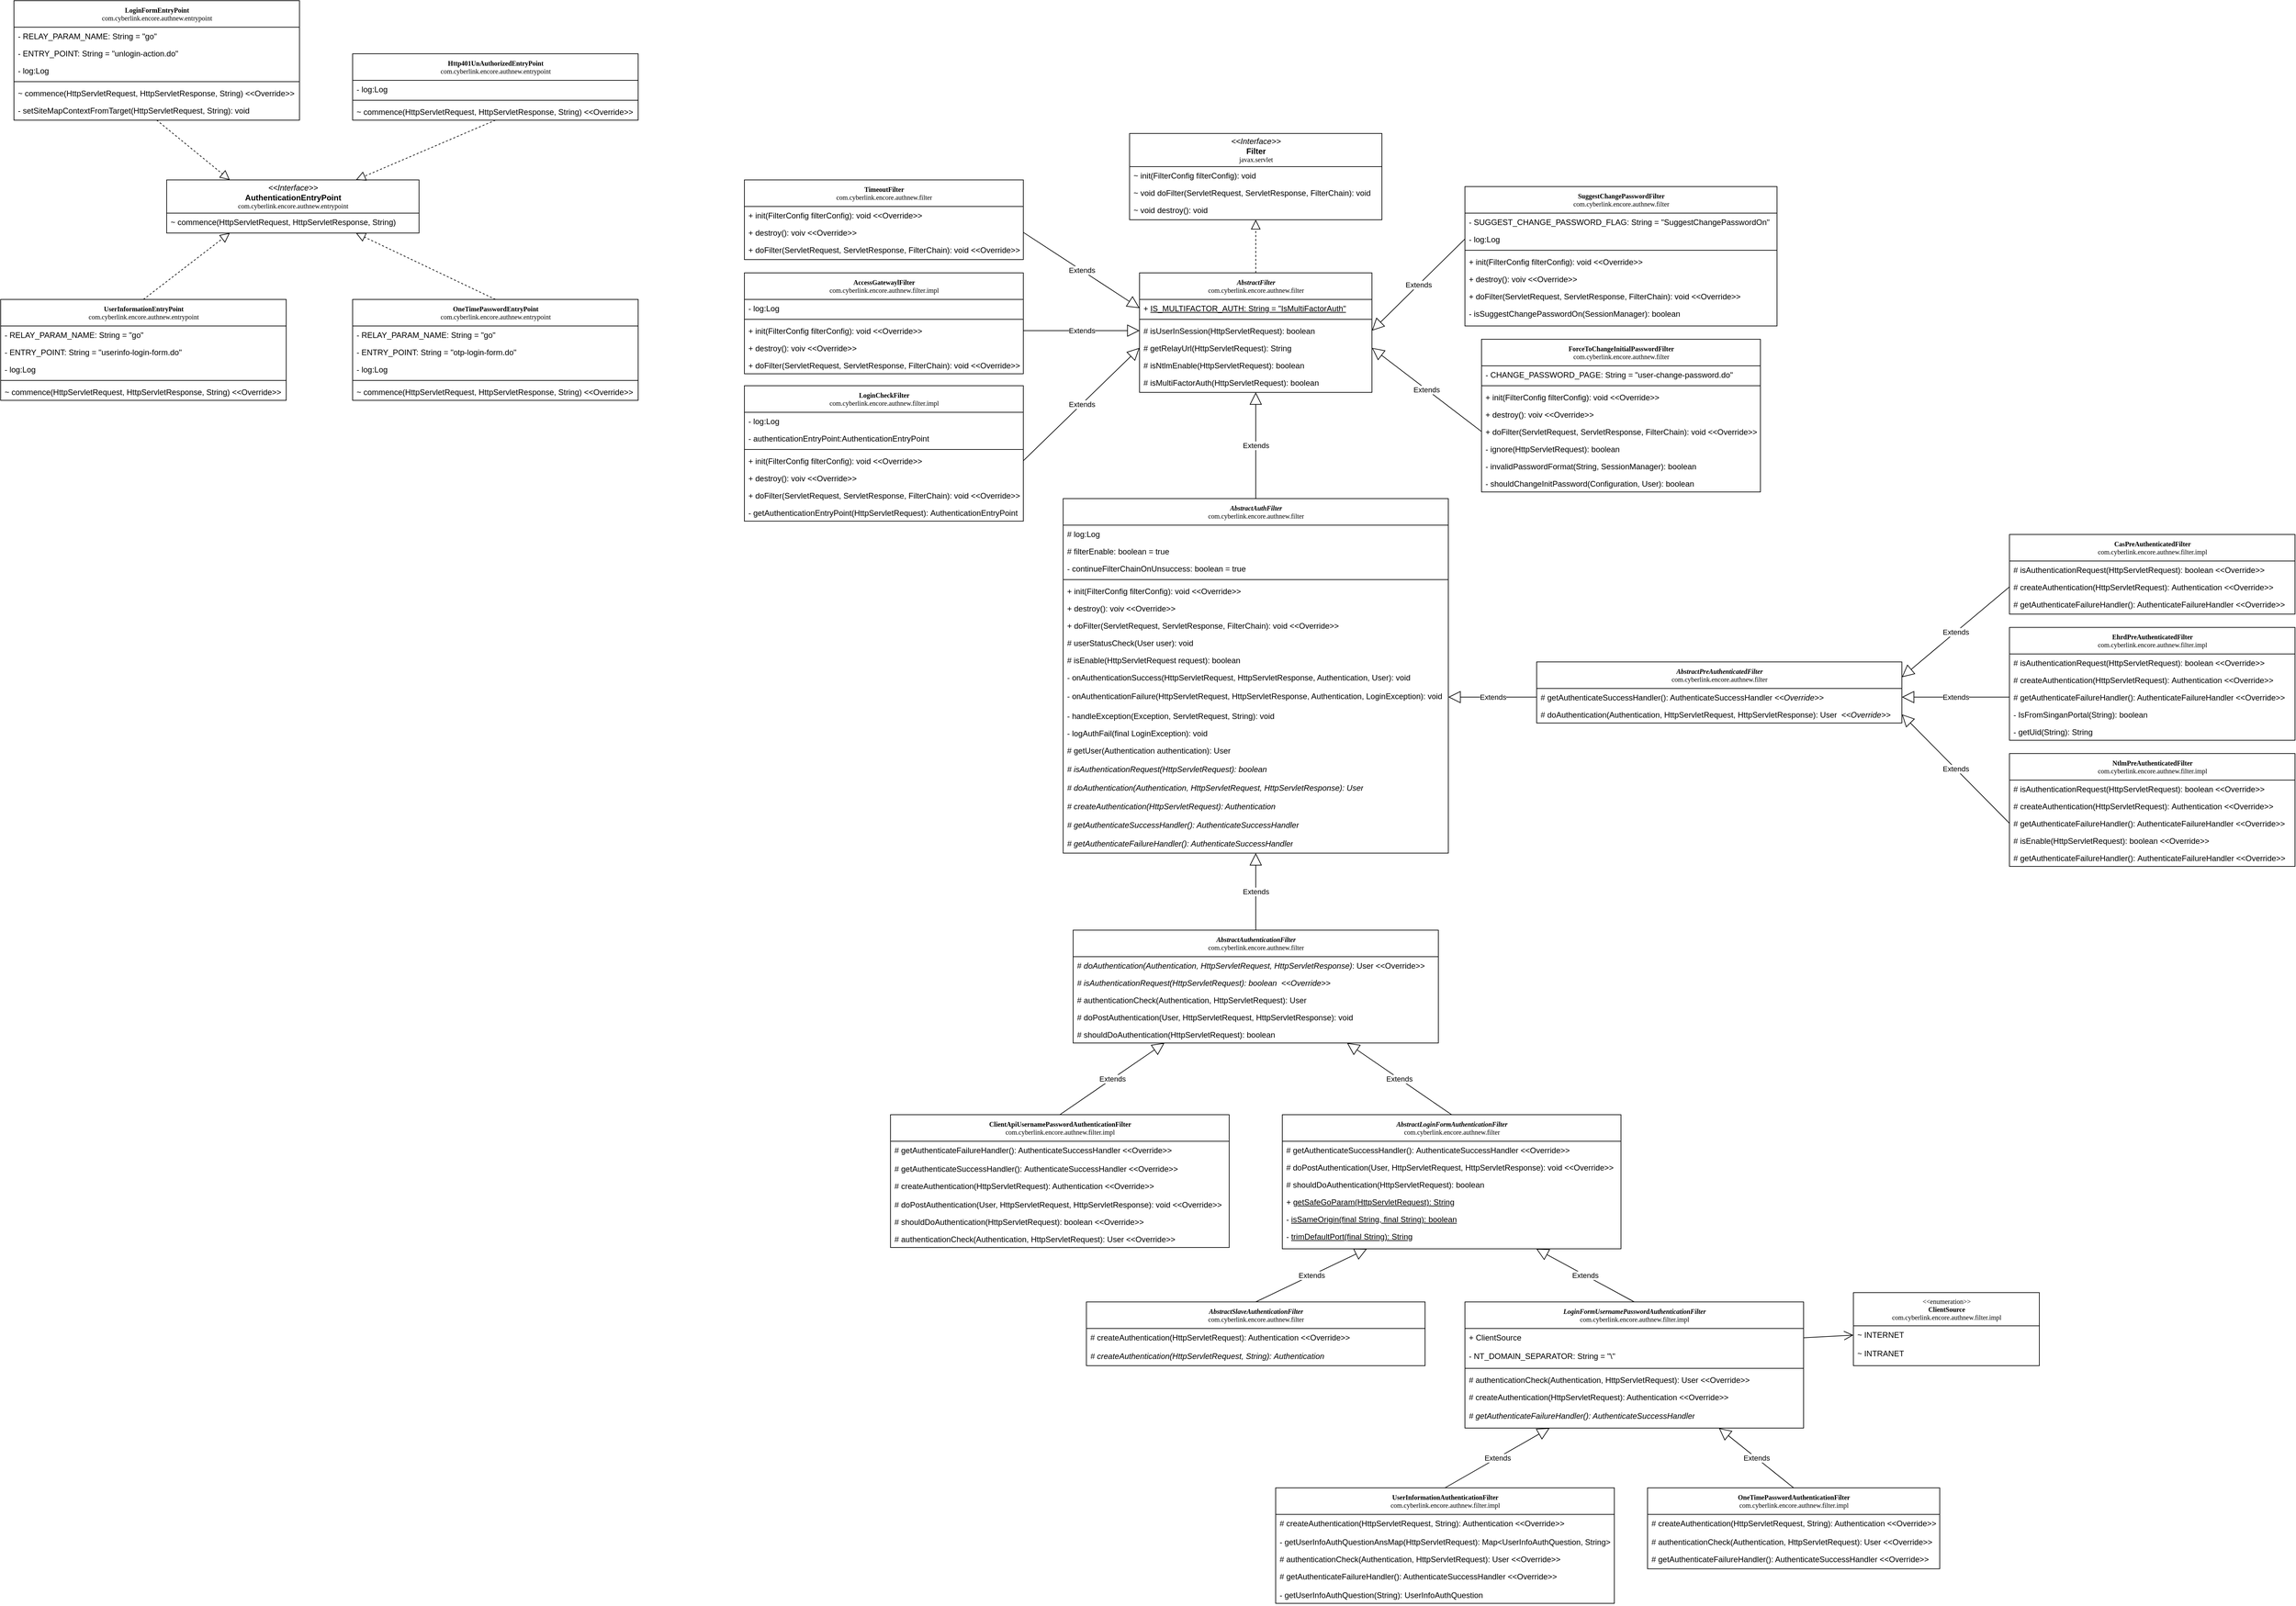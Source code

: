 <mxfile version="21.2.9" type="github" pages="2">
  <diagram name="Page-1" id="c4acf3e9-155e-7222-9cf6-157b1a14988f">
    <mxGraphModel dx="3209" dy="1896" grid="1" gridSize="10" guides="1" tooltips="1" connect="1" arrows="1" fold="1" page="1" pageScale="1" pageWidth="850" pageHeight="1100" background="none" math="0" shadow="0">
      <root>
        <mxCell id="0" />
        <mxCell id="1" parent="0" />
        <mxCell id="b3oyEpbQMObicz1tItfE-1" value="&lt;i&gt;&lt;b&gt;AbstractFilter&lt;/b&gt;&lt;br&gt;&lt;/i&gt;com.cyberlink.encore.authnew.filter" style="swimlane;html=1;fontStyle=0;childLayout=stackLayout;horizontal=1;startSize=40;horizontalStack=0;resizeParent=1;resizeLast=0;collapsible=1;marginBottom=0;swimlaneFillColor=#ffffff;rounded=0;shadow=0;comic=0;labelBackgroundColor=none;strokeWidth=1;fontFamily=Verdana;fontSize=10;align=center;" vertex="1" parent="1">
          <mxGeometry x="185" y="-80" width="350" height="180" as="geometry" />
        </mxCell>
        <mxCell id="b3oyEpbQMObicz1tItfE-2" value="+ &lt;u&gt;IS_MULTIFACTOR_AUTH: String = &quot;IsMultiFactorAuth&quot;&lt;/u&gt;" style="text;html=1;strokeColor=none;fillColor=none;align=left;verticalAlign=top;spacingLeft=4;spacingRight=4;whiteSpace=wrap;overflow=hidden;rotatable=0;points=[[0,0.5],[1,0.5]];portConstraint=eastwest;" vertex="1" parent="b3oyEpbQMObicz1tItfE-1">
          <mxGeometry y="40" width="350" height="26" as="geometry" />
        </mxCell>
        <mxCell id="VLFz_iWvh09E8oI5f1_--5" value="" style="line;strokeWidth=1;fillColor=none;align=left;verticalAlign=middle;spacingTop=-1;spacingLeft=3;spacingRight=3;rotatable=0;labelPosition=right;points=[];portConstraint=eastwest;strokeColor=inherit;" vertex="1" parent="b3oyEpbQMObicz1tItfE-1">
          <mxGeometry y="66" width="350" height="8" as="geometry" />
        </mxCell>
        <mxCell id="b3oyEpbQMObicz1tItfE-3" value="# isUserInSession(HttpServletRequest): boolean" style="text;html=1;strokeColor=none;fillColor=none;align=left;verticalAlign=top;spacingLeft=4;spacingRight=4;whiteSpace=wrap;overflow=hidden;rotatable=0;points=[[0,0.5],[1,0.5]];portConstraint=eastwest;" vertex="1" parent="b3oyEpbQMObicz1tItfE-1">
          <mxGeometry y="74" width="350" height="26" as="geometry" />
        </mxCell>
        <mxCell id="b3oyEpbQMObicz1tItfE-4" value="# getRelayUrl(HttpServletRequest): String" style="text;html=1;strokeColor=none;fillColor=none;align=left;verticalAlign=top;spacingLeft=4;spacingRight=4;whiteSpace=wrap;overflow=hidden;rotatable=0;points=[[0,0.5],[1,0.5]];portConstraint=eastwest;" vertex="1" parent="b3oyEpbQMObicz1tItfE-1">
          <mxGeometry y="100" width="350" height="26" as="geometry" />
        </mxCell>
        <mxCell id="b3oyEpbQMObicz1tItfE-6" value="# isNtlmEnable(HttpServletRequest): boolean" style="text;html=1;strokeColor=none;fillColor=none;align=left;verticalAlign=top;spacingLeft=4;spacingRight=4;whiteSpace=wrap;overflow=hidden;rotatable=0;points=[[0,0.5],[1,0.5]];portConstraint=eastwest;" vertex="1" parent="b3oyEpbQMObicz1tItfE-1">
          <mxGeometry y="126" width="350" height="26" as="geometry" />
        </mxCell>
        <mxCell id="b3oyEpbQMObicz1tItfE-7" value="# isMultiFactorAuth(HttpServletRequest): boolean" style="text;html=1;strokeColor=none;fillColor=none;align=left;verticalAlign=top;spacingLeft=4;spacingRight=4;whiteSpace=wrap;overflow=hidden;rotatable=0;points=[[0,0.5],[1,0.5]];portConstraint=eastwest;" vertex="1" parent="b3oyEpbQMObicz1tItfE-1">
          <mxGeometry y="152" width="350" height="26" as="geometry" />
        </mxCell>
        <mxCell id="BqZEEuRORQ4sv3ksTaQJ-1" value="&lt;i&gt;&lt;b&gt;AbstractAuthFilter&lt;/b&gt;&lt;br&gt;&lt;/i&gt;com.cyberlink.encore.authnew.filter" style="swimlane;html=1;fontStyle=0;childLayout=stackLayout;horizontal=1;startSize=40;horizontalStack=0;resizeParent=1;resizeLast=0;collapsible=1;marginBottom=0;swimlaneFillColor=#ffffff;rounded=0;shadow=0;comic=0;labelBackgroundColor=none;strokeWidth=1;fontFamily=Verdana;fontSize=10;align=center;" vertex="1" parent="1">
          <mxGeometry x="70" y="260" width="580" height="534" as="geometry">
            <mxRectangle x="70" y="260" width="260" height="40" as="alternateBounds" />
          </mxGeometry>
        </mxCell>
        <mxCell id="BqZEEuRORQ4sv3ksTaQJ-2" value="# log:Log" style="text;html=1;strokeColor=none;fillColor=none;align=left;verticalAlign=top;spacingLeft=4;spacingRight=4;whiteSpace=wrap;overflow=hidden;rotatable=0;points=[[0,0.5],[1,0.5]];portConstraint=eastwest;" vertex="1" parent="BqZEEuRORQ4sv3ksTaQJ-1">
          <mxGeometry y="40" width="580" height="26" as="geometry" />
        </mxCell>
        <mxCell id="BqZEEuRORQ4sv3ksTaQJ-17" value="# filterEnable: boolean = true" style="text;html=1;strokeColor=none;fillColor=none;align=left;verticalAlign=top;spacingLeft=4;spacingRight=4;whiteSpace=wrap;overflow=hidden;rotatable=0;points=[[0,0.5],[1,0.5]];portConstraint=eastwest;" vertex="1" parent="BqZEEuRORQ4sv3ksTaQJ-1">
          <mxGeometry y="66" width="580" height="26" as="geometry" />
        </mxCell>
        <mxCell id="BqZEEuRORQ4sv3ksTaQJ-16" value="- continueFilterChainOnUnsuccess: boolean = true" style="text;html=1;strokeColor=none;fillColor=none;align=left;verticalAlign=top;spacingLeft=4;spacingRight=4;whiteSpace=wrap;overflow=hidden;rotatable=0;points=[[0,0.5],[1,0.5]];portConstraint=eastwest;" vertex="1" parent="BqZEEuRORQ4sv3ksTaQJ-1">
          <mxGeometry y="92" width="580" height="26" as="geometry" />
        </mxCell>
        <mxCell id="VLFz_iWvh09E8oI5f1_--7" value="" style="line;strokeWidth=1;fillColor=none;align=left;verticalAlign=middle;spacingTop=-1;spacingLeft=3;spacingRight=3;rotatable=0;labelPosition=right;points=[];portConstraint=eastwest;strokeColor=inherit;" vertex="1" parent="BqZEEuRORQ4sv3ksTaQJ-1">
          <mxGeometry y="118" width="580" height="8" as="geometry" />
        </mxCell>
        <mxCell id="rYXSUmL-HBePO1Itfw_4-4" value="+ init(FilterConfig filterConfig): void &amp;lt;&amp;lt;Override&amp;gt;&amp;gt;" style="text;html=1;strokeColor=none;fillColor=none;align=left;verticalAlign=top;spacingLeft=4;spacingRight=4;whiteSpace=wrap;overflow=hidden;rotatable=0;points=[[0,0.5],[1,0.5]];portConstraint=eastwest;" vertex="1" parent="BqZEEuRORQ4sv3ksTaQJ-1">
          <mxGeometry y="126" width="580" height="26" as="geometry" />
        </mxCell>
        <mxCell id="rYXSUmL-HBePO1Itfw_4-5" value="+ destroy(): voiv &amp;lt;&amp;lt;Override&amp;gt;&amp;gt;" style="text;html=1;strokeColor=none;fillColor=none;align=left;verticalAlign=top;spacingLeft=4;spacingRight=4;whiteSpace=wrap;overflow=hidden;rotatable=0;points=[[0,0.5],[1,0.5]];portConstraint=eastwest;" vertex="1" parent="BqZEEuRORQ4sv3ksTaQJ-1">
          <mxGeometry y="152" width="580" height="26" as="geometry" />
        </mxCell>
        <mxCell id="rYXSUmL-HBePO1Itfw_4-6" value="+ doFilter(ServletRequest, ServletResponse, FilterChain): void &amp;lt;&amp;lt;Override&amp;gt;&amp;gt;" style="text;html=1;strokeColor=none;fillColor=none;align=left;verticalAlign=top;spacingLeft=4;spacingRight=4;whiteSpace=wrap;overflow=hidden;rotatable=0;points=[[0,0.5],[1,0.5]];portConstraint=eastwest;" vertex="1" parent="BqZEEuRORQ4sv3ksTaQJ-1">
          <mxGeometry y="178" width="580" height="26" as="geometry" />
        </mxCell>
        <mxCell id="BqZEEuRORQ4sv3ksTaQJ-15" value="# userStatusCheck(User user): void" style="text;html=1;strokeColor=none;fillColor=none;align=left;verticalAlign=top;spacingLeft=4;spacingRight=4;whiteSpace=wrap;overflow=hidden;rotatable=0;points=[[0,0.5],[1,0.5]];portConstraint=eastwest;" vertex="1" parent="BqZEEuRORQ4sv3ksTaQJ-1">
          <mxGeometry y="204" width="580" height="26" as="geometry" />
        </mxCell>
        <mxCell id="BqZEEuRORQ4sv3ksTaQJ-3" value="# isEnable(HttpServletRequest request): boolean" style="text;html=1;strokeColor=none;fillColor=none;align=left;verticalAlign=top;spacingLeft=4;spacingRight=4;whiteSpace=wrap;overflow=hidden;rotatable=0;points=[[0,0.5],[1,0.5]];portConstraint=eastwest;" vertex="1" parent="BqZEEuRORQ4sv3ksTaQJ-1">
          <mxGeometry y="230" width="580" height="26" as="geometry" />
        </mxCell>
        <mxCell id="BqZEEuRORQ4sv3ksTaQJ-4" value="- onAuthenticationSuccess(HttpServletRequest, HttpServletResponse, Authentication, User): void" style="text;html=1;strokeColor=none;fillColor=none;align=left;verticalAlign=top;spacingLeft=4;spacingRight=4;whiteSpace=wrap;overflow=hidden;rotatable=0;points=[[0,0.5],[1,0.5]];portConstraint=eastwest;" vertex="1" parent="BqZEEuRORQ4sv3ksTaQJ-1">
          <mxGeometry y="256" width="580" height="28" as="geometry" />
        </mxCell>
        <mxCell id="BqZEEuRORQ4sv3ksTaQJ-5" value="- onAuthenticationFailure(HttpServletRequest, HttpServletResponse, Authentication, LoginException): void" style="text;html=1;strokeColor=none;fillColor=none;align=left;verticalAlign=top;spacingLeft=4;spacingRight=4;whiteSpace=wrap;overflow=hidden;rotatable=0;points=[[0,0.5],[1,0.5]];portConstraint=eastwest;" vertex="1" parent="BqZEEuRORQ4sv3ksTaQJ-1">
          <mxGeometry y="284" width="580" height="30" as="geometry" />
        </mxCell>
        <mxCell id="BqZEEuRORQ4sv3ksTaQJ-6" value="- handleException(Exception, ServletRequest, String): void" style="text;html=1;strokeColor=none;fillColor=none;align=left;verticalAlign=top;spacingLeft=4;spacingRight=4;whiteSpace=wrap;overflow=hidden;rotatable=0;points=[[0,0.5],[1,0.5]];portConstraint=eastwest;" vertex="1" parent="BqZEEuRORQ4sv3ksTaQJ-1">
          <mxGeometry y="314" width="580" height="26" as="geometry" />
        </mxCell>
        <mxCell id="BqZEEuRORQ4sv3ksTaQJ-7" value="- logAuthFail(final LoginException): void" style="text;html=1;strokeColor=none;fillColor=none;align=left;verticalAlign=top;spacingLeft=4;spacingRight=4;whiteSpace=wrap;overflow=hidden;rotatable=0;points=[[0,0.5],[1,0.5]];portConstraint=eastwest;" vertex="1" parent="BqZEEuRORQ4sv3ksTaQJ-1">
          <mxGeometry y="340" width="580" height="26" as="geometry" />
        </mxCell>
        <mxCell id="BqZEEuRORQ4sv3ksTaQJ-8" value="# getUser(Authentication authentication): User" style="text;html=1;strokeColor=none;fillColor=none;align=left;verticalAlign=top;spacingLeft=4;spacingRight=4;whiteSpace=wrap;overflow=hidden;rotatable=0;points=[[0,0.5],[1,0.5]];portConstraint=eastwest;" vertex="1" parent="BqZEEuRORQ4sv3ksTaQJ-1">
          <mxGeometry y="366" width="580" height="28" as="geometry" />
        </mxCell>
        <mxCell id="BqZEEuRORQ4sv3ksTaQJ-9" value="&lt;i&gt;# isAuthenticationRequest(HttpServletRequest): boolean&lt;/i&gt;" style="text;html=1;strokeColor=none;fillColor=none;align=left;verticalAlign=top;spacingLeft=4;spacingRight=4;whiteSpace=wrap;overflow=hidden;rotatable=0;points=[[0,0.5],[1,0.5]];portConstraint=eastwest;" vertex="1" parent="BqZEEuRORQ4sv3ksTaQJ-1">
          <mxGeometry y="394" width="580" height="28" as="geometry" />
        </mxCell>
        <mxCell id="BqZEEuRORQ4sv3ksTaQJ-10" value="&lt;i&gt;# doAuthentication(Authentication, HttpServletRequest, HttpServletResponse): User&lt;/i&gt;" style="text;html=1;strokeColor=none;fillColor=none;align=left;verticalAlign=top;spacingLeft=4;spacingRight=4;whiteSpace=wrap;overflow=hidden;rotatable=0;points=[[0,0.5],[1,0.5]];portConstraint=eastwest;" vertex="1" parent="BqZEEuRORQ4sv3ksTaQJ-1">
          <mxGeometry y="422" width="580" height="28" as="geometry" />
        </mxCell>
        <mxCell id="BqZEEuRORQ4sv3ksTaQJ-11" value="&lt;i&gt;# createAuthentication(HttpServletRequest): Authentication&lt;/i&gt;" style="text;html=1;strokeColor=none;fillColor=none;align=left;verticalAlign=top;spacingLeft=4;spacingRight=4;whiteSpace=wrap;overflow=hidden;rotatable=0;points=[[0,0.5],[1,0.5]];portConstraint=eastwest;" vertex="1" parent="BqZEEuRORQ4sv3ksTaQJ-1">
          <mxGeometry y="450" width="580" height="28" as="geometry" />
        </mxCell>
        <mxCell id="BqZEEuRORQ4sv3ksTaQJ-13" value="&lt;i&gt;# getAuthenticateSuccessHandler(): AuthenticateSuccessHandler&lt;/i&gt;" style="text;html=1;strokeColor=none;fillColor=none;align=left;verticalAlign=top;spacingLeft=4;spacingRight=4;whiteSpace=wrap;overflow=hidden;rotatable=0;points=[[0,0.5],[1,0.5]];portConstraint=eastwest;" vertex="1" parent="BqZEEuRORQ4sv3ksTaQJ-1">
          <mxGeometry y="478" width="580" height="28" as="geometry" />
        </mxCell>
        <mxCell id="BqZEEuRORQ4sv3ksTaQJ-18" value="&lt;i&gt;# getAuthenticateFailureHandler(): AuthenticateSuccessHandler&lt;/i&gt;" style="text;html=1;strokeColor=none;fillColor=none;align=left;verticalAlign=top;spacingLeft=4;spacingRight=4;whiteSpace=wrap;overflow=hidden;rotatable=0;points=[[0,0.5],[1,0.5]];portConstraint=eastwest;" vertex="1" parent="BqZEEuRORQ4sv3ksTaQJ-1">
          <mxGeometry y="506" width="580" height="28" as="geometry" />
        </mxCell>
        <mxCell id="VLFz_iWvh09E8oI5f1_--8" value="&lt;i&gt;&lt;b&gt;AbstractAuthenticationFilter&lt;/b&gt;&lt;br&gt;&lt;/i&gt;com.cyberlink.encore.authnew.filter" style="swimlane;html=1;fontStyle=0;childLayout=stackLayout;horizontal=1;startSize=40;horizontalStack=0;resizeParent=1;resizeLast=0;collapsible=1;marginBottom=0;swimlaneFillColor=#ffffff;rounded=0;shadow=0;comic=0;labelBackgroundColor=none;strokeWidth=1;fontFamily=Verdana;fontSize=10;align=center;" vertex="1" parent="1">
          <mxGeometry x="85" y="910" width="550" height="170" as="geometry" />
        </mxCell>
        <mxCell id="rYXSUmL-HBePO1Itfw_4-8" value="# &lt;i&gt;doAuthentication(Authentication, HttpServletRequest, HttpServletResponse)&lt;/i&gt;: User&amp;nbsp;&amp;lt;&amp;lt;Override&amp;gt;&amp;gt;" style="text;html=1;strokeColor=none;fillColor=none;align=left;verticalAlign=top;spacingLeft=4;spacingRight=4;whiteSpace=wrap;overflow=hidden;rotatable=0;points=[[0,0.5],[1,0.5]];portConstraint=eastwest;" vertex="1" parent="VLFz_iWvh09E8oI5f1_--8">
          <mxGeometry y="40" width="550" height="26" as="geometry" />
        </mxCell>
        <mxCell id="rYXSUmL-HBePO1Itfw_4-7" value="&lt;i&gt;# isAuthenticationRequest(HttpServletRequest): boolean&amp;nbsp;&amp;nbsp;&amp;lt;&amp;lt;Override&amp;gt;&amp;gt;&lt;/i&gt;" style="text;html=1;strokeColor=none;fillColor=none;align=left;verticalAlign=top;spacingLeft=4;spacingRight=4;whiteSpace=wrap;overflow=hidden;rotatable=0;points=[[0,0.5],[1,0.5]];portConstraint=eastwest;" vertex="1" parent="VLFz_iWvh09E8oI5f1_--8">
          <mxGeometry y="66" width="550" height="26" as="geometry" />
        </mxCell>
        <mxCell id="VLFz_iWvh09E8oI5f1_--9" value="#&amp;nbsp;authenticationCheck(Authentication, HttpServletRequest): User" style="text;html=1;strokeColor=none;fillColor=none;align=left;verticalAlign=top;spacingLeft=4;spacingRight=4;whiteSpace=wrap;overflow=hidden;rotatable=0;points=[[0,0.5],[1,0.5]];portConstraint=eastwest;" vertex="1" parent="VLFz_iWvh09E8oI5f1_--8">
          <mxGeometry y="92" width="550" height="26" as="geometry" />
        </mxCell>
        <mxCell id="VLFz_iWvh09E8oI5f1_--11" value="#&amp;nbsp;doPostAuthentication(User, HttpServletRequest, HttpServletResponse): void" style="text;html=1;strokeColor=none;fillColor=none;align=left;verticalAlign=top;spacingLeft=4;spacingRight=4;whiteSpace=wrap;overflow=hidden;rotatable=0;points=[[0,0.5],[1,0.5]];portConstraint=eastwest;" vertex="1" parent="VLFz_iWvh09E8oI5f1_--8">
          <mxGeometry y="118" width="550" height="26" as="geometry" />
        </mxCell>
        <mxCell id="VLFz_iWvh09E8oI5f1_--12" value="# shouldDoAuthentication(HttpServletRequest): boolean" style="text;html=1;strokeColor=none;fillColor=none;align=left;verticalAlign=top;spacingLeft=4;spacingRight=4;whiteSpace=wrap;overflow=hidden;rotatable=0;points=[[0,0.5],[1,0.5]];portConstraint=eastwest;" vertex="1" parent="VLFz_iWvh09E8oI5f1_--8">
          <mxGeometry y="144" width="550" height="26" as="geometry" />
        </mxCell>
        <mxCell id="VLFz_iWvh09E8oI5f1_--16" value="Extends" style="endArrow=block;endSize=16;endFill=0;html=1;rounded=0;exitX=0.5;exitY=0;exitDx=0;exitDy=0;entryX=0.5;entryY=1;entryDx=0;entryDy=0;" edge="1" parent="1" source="VLFz_iWvh09E8oI5f1_--8" target="BqZEEuRORQ4sv3ksTaQJ-1">
          <mxGeometry width="160" relative="1" as="geometry">
            <mxPoint x="350" y="790" as="sourcePoint" />
            <mxPoint x="540" y="760" as="targetPoint" />
          </mxGeometry>
        </mxCell>
        <mxCell id="VLFz_iWvh09E8oI5f1_--17" value="Extends" style="endArrow=block;endSize=16;endFill=0;html=1;rounded=0;exitX=0.5;exitY=0;exitDx=0;exitDy=0;entryX=0.5;entryY=1;entryDx=0;entryDy=0;" edge="1" parent="1" source="BqZEEuRORQ4sv3ksTaQJ-1" target="b3oyEpbQMObicz1tItfE-1">
          <mxGeometry width="160" relative="1" as="geometry">
            <mxPoint x="560" y="130" as="sourcePoint" />
            <mxPoint x="440" y="200" as="targetPoint" />
          </mxGeometry>
        </mxCell>
        <mxCell id="VLFz_iWvh09E8oI5f1_--18" value="&lt;i&gt;&lt;b&gt;AbstractLoginFormAuthenticationFilter&lt;/b&gt;&lt;br&gt;&lt;/i&gt;com.cyberlink.encore.authnew.filter" style="swimlane;html=1;fontStyle=0;childLayout=stackLayout;horizontal=1;startSize=40;horizontalStack=0;resizeParent=1;resizeLast=0;collapsible=1;marginBottom=0;swimlaneFillColor=#ffffff;rounded=0;shadow=0;comic=0;labelBackgroundColor=none;strokeWidth=1;fontFamily=Verdana;fontSize=10;align=center;" vertex="1" parent="1">
          <mxGeometry x="400" y="1188" width="510" height="202" as="geometry" />
        </mxCell>
        <mxCell id="VLFz_iWvh09E8oI5f1_--19" value="#&amp;nbsp;getAuthenticateSuccessHandler():&amp;nbsp;AuthenticateSuccessHandler &amp;lt;&amp;lt;Override&amp;gt;&amp;gt;" style="text;html=1;strokeColor=none;fillColor=none;align=left;verticalAlign=top;spacingLeft=4;spacingRight=4;whiteSpace=wrap;overflow=hidden;rotatable=0;points=[[0,0.5],[1,0.5]];portConstraint=eastwest;" vertex="1" parent="VLFz_iWvh09E8oI5f1_--18">
          <mxGeometry y="40" width="510" height="26" as="geometry" />
        </mxCell>
        <mxCell id="VLFz_iWvh09E8oI5f1_--20" value="# doPostAuthentication(User, HttpServletRequest, HttpServletResponse): void&amp;nbsp;&amp;lt;&amp;lt;Override&amp;gt;&amp;gt;" style="text;html=1;strokeColor=none;fillColor=none;align=left;verticalAlign=top;spacingLeft=4;spacingRight=4;whiteSpace=wrap;overflow=hidden;rotatable=0;points=[[0,0.5],[1,0.5]];portConstraint=eastwest;" vertex="1" parent="VLFz_iWvh09E8oI5f1_--18">
          <mxGeometry y="66" width="510" height="26" as="geometry" />
        </mxCell>
        <mxCell id="VLFz_iWvh09E8oI5f1_--21" value="#&amp;nbsp;shouldDoAuthentication(HttpServletRequest): boolean" style="text;html=1;strokeColor=none;fillColor=none;align=left;verticalAlign=top;spacingLeft=4;spacingRight=4;whiteSpace=wrap;overflow=hidden;rotatable=0;points=[[0,0.5],[1,0.5]];portConstraint=eastwest;" vertex="1" parent="VLFz_iWvh09E8oI5f1_--18">
          <mxGeometry y="92" width="510" height="26" as="geometry" />
        </mxCell>
        <mxCell id="nJQRj4V8Qcikqj7-XfIp-2" value="+&amp;nbsp;&lt;u&gt;getSafeGoParam(HttpServletRequest): String&lt;/u&gt;" style="text;html=1;strokeColor=none;fillColor=none;align=left;verticalAlign=top;spacingLeft=4;spacingRight=4;whiteSpace=wrap;overflow=hidden;rotatable=0;points=[[0,0.5],[1,0.5]];portConstraint=eastwest;" vertex="1" parent="VLFz_iWvh09E8oI5f1_--18">
          <mxGeometry y="118" width="510" height="26" as="geometry" />
        </mxCell>
        <mxCell id="nJQRj4V8Qcikqj7-XfIp-3" value="-&amp;nbsp;&lt;u&gt;isSameOrigin(final String, final String): boolean&lt;/u&gt;" style="text;html=1;strokeColor=none;fillColor=none;align=left;verticalAlign=top;spacingLeft=4;spacingRight=4;whiteSpace=wrap;overflow=hidden;rotatable=0;points=[[0,0.5],[1,0.5]];portConstraint=eastwest;" vertex="1" parent="VLFz_iWvh09E8oI5f1_--18">
          <mxGeometry y="144" width="510" height="26" as="geometry" />
        </mxCell>
        <mxCell id="nJQRj4V8Qcikqj7-XfIp-1" value="-&amp;nbsp;&lt;u&gt;trimDefaultPort(final String): String&lt;/u&gt;" style="text;html=1;strokeColor=none;fillColor=none;align=left;verticalAlign=top;spacingLeft=4;spacingRight=4;whiteSpace=wrap;overflow=hidden;rotatable=0;points=[[0,0.5],[1,0.5]];portConstraint=eastwest;" vertex="1" parent="VLFz_iWvh09E8oI5f1_--18">
          <mxGeometry y="170" width="510" height="26" as="geometry" />
        </mxCell>
        <mxCell id="VLFz_iWvh09E8oI5f1_--27" value="Extends" style="endArrow=block;endSize=16;endFill=0;html=1;rounded=0;exitX=0.5;exitY=0;exitDx=0;exitDy=0;entryX=0.25;entryY=1;entryDx=0;entryDy=0;" edge="1" parent="1" source="nJQRj4V8Qcikqj7-XfIp-102" target="VLFz_iWvh09E8oI5f1_--8">
          <mxGeometry width="160" relative="1" as="geometry">
            <mxPoint x="70" y="1190" as="sourcePoint" />
            <mxPoint x="240" y="1070" as="targetPoint" />
          </mxGeometry>
        </mxCell>
        <mxCell id="VLFz_iWvh09E8oI5f1_--29" value="Extends" style="endArrow=block;endSize=16;endFill=0;html=1;rounded=0;exitX=0.5;exitY=0;exitDx=0;exitDy=0;entryX=0.75;entryY=1;entryDx=0;entryDy=0;" edge="1" parent="1" source="VLFz_iWvh09E8oI5f1_--18" target="VLFz_iWvh09E8oI5f1_--8">
          <mxGeometry width="160" relative="1" as="geometry">
            <mxPoint x="660" y="990" as="sourcePoint" />
            <mxPoint x="820" y="990" as="targetPoint" />
          </mxGeometry>
        </mxCell>
        <mxCell id="VLFz_iWvh09E8oI5f1_--30" value="&lt;i style=&quot;border-color: var(--border-color); font-family: Helvetica; font-size: 12px;&quot;&gt;&amp;lt;&amp;lt;Interface&amp;gt;&amp;gt;&lt;/i&gt;&lt;br style=&quot;border-color: var(--border-color); font-family: Helvetica; font-size: 12px;&quot;&gt;&lt;b style=&quot;border-color: var(--border-color); font-family: Helvetica; font-size: 12px;&quot;&gt;Filter&lt;/b&gt;&lt;i&gt;&lt;br&gt;&lt;/i&gt;javax.servlet" style="swimlane;html=1;fontStyle=0;childLayout=stackLayout;horizontal=1;startSize=50;horizontalStack=0;resizeParent=1;resizeLast=0;collapsible=1;marginBottom=0;swimlaneFillColor=#ffffff;rounded=0;shadow=0;comic=0;labelBackgroundColor=none;strokeWidth=1;fontFamily=Verdana;fontSize=10;align=center;" vertex="1" parent="1">
          <mxGeometry x="170" y="-290" width="380" height="130" as="geometry" />
        </mxCell>
        <mxCell id="VLFz_iWvh09E8oI5f1_--33" value="~&amp;nbsp;init(FilterConfig filterConfig): void" style="text;html=1;strokeColor=none;fillColor=none;align=left;verticalAlign=top;spacingLeft=4;spacingRight=4;whiteSpace=wrap;overflow=hidden;rotatable=0;points=[[0,0.5],[1,0.5]];portConstraint=eastwest;" vertex="1" parent="VLFz_iWvh09E8oI5f1_--30">
          <mxGeometry y="50" width="380" height="26" as="geometry" />
        </mxCell>
        <mxCell id="VLFz_iWvh09E8oI5f1_--34" value="~&amp;nbsp;void doFilter(ServletRequest, ServletResponse, FilterChain): void" style="text;html=1;strokeColor=none;fillColor=none;align=left;verticalAlign=top;spacingLeft=4;spacingRight=4;whiteSpace=wrap;overflow=hidden;rotatable=0;points=[[0,0.5],[1,0.5]];portConstraint=eastwest;" vertex="1" parent="VLFz_iWvh09E8oI5f1_--30">
          <mxGeometry y="76" width="380" height="26" as="geometry" />
        </mxCell>
        <mxCell id="VLFz_iWvh09E8oI5f1_--35" value="~&amp;nbsp;void destroy(): void" style="text;html=1;strokeColor=none;fillColor=none;align=left;verticalAlign=top;spacingLeft=4;spacingRight=4;whiteSpace=wrap;overflow=hidden;rotatable=0;points=[[0,0.5],[1,0.5]];portConstraint=eastwest;" vertex="1" parent="VLFz_iWvh09E8oI5f1_--30">
          <mxGeometry y="102" width="380" height="26" as="geometry" />
        </mxCell>
        <mxCell id="rYXSUmL-HBePO1Itfw_4-1" value="" style="endArrow=block;dashed=1;endFill=0;endSize=12;html=1;rounded=0;exitX=0.5;exitY=0;exitDx=0;exitDy=0;entryX=0.5;entryY=1;entryDx=0;entryDy=0;" edge="1" parent="1" source="b3oyEpbQMObicz1tItfE-1" target="VLFz_iWvh09E8oI5f1_--30">
          <mxGeometry width="160" relative="1" as="geometry">
            <mxPoint x="290" y="-170" as="sourcePoint" />
            <mxPoint x="450" y="-170" as="targetPoint" />
          </mxGeometry>
        </mxCell>
        <mxCell id="nJQRj4V8Qcikqj7-XfIp-4" value="&lt;b style=&quot;&quot;&gt;TimeoutFilter&lt;/b&gt;&lt;br&gt;com.cyberlink.encore.authnew.filter" style="swimlane;html=1;fontStyle=0;childLayout=stackLayout;horizontal=1;startSize=40;horizontalStack=0;resizeParent=1;resizeLast=0;collapsible=1;marginBottom=0;swimlaneFillColor=#ffffff;rounded=0;shadow=0;comic=0;labelBackgroundColor=none;strokeWidth=1;fontFamily=Verdana;fontSize=10;align=center;" vertex="1" parent="1">
          <mxGeometry x="-410" y="-220" width="420" height="120" as="geometry" />
        </mxCell>
        <mxCell id="nJQRj4V8Qcikqj7-XfIp-9" value="+ init(FilterConfig filterConfig): void &amp;lt;&amp;lt;Override&amp;gt;&amp;gt;" style="text;html=1;strokeColor=none;fillColor=none;align=left;verticalAlign=top;spacingLeft=4;spacingRight=4;whiteSpace=wrap;overflow=hidden;rotatable=0;points=[[0,0.5],[1,0.5]];portConstraint=eastwest;" vertex="1" parent="nJQRj4V8Qcikqj7-XfIp-4">
          <mxGeometry y="40" width="420" height="26" as="geometry" />
        </mxCell>
        <mxCell id="nJQRj4V8Qcikqj7-XfIp-10" value="+ destroy(): voiv &amp;lt;&amp;lt;Override&amp;gt;&amp;gt;" style="text;html=1;strokeColor=none;fillColor=none;align=left;verticalAlign=top;spacingLeft=4;spacingRight=4;whiteSpace=wrap;overflow=hidden;rotatable=0;points=[[0,0.5],[1,0.5]];portConstraint=eastwest;" vertex="1" parent="nJQRj4V8Qcikqj7-XfIp-4">
          <mxGeometry y="66" width="420" height="26" as="geometry" />
        </mxCell>
        <mxCell id="nJQRj4V8Qcikqj7-XfIp-11" value="+ doFilter(ServletRequest, ServletResponse, FilterChain): void &amp;lt;&amp;lt;Override&amp;gt;&amp;gt;" style="text;html=1;strokeColor=none;fillColor=none;align=left;verticalAlign=top;spacingLeft=4;spacingRight=4;whiteSpace=wrap;overflow=hidden;rotatable=0;points=[[0,0.5],[1,0.5]];portConstraint=eastwest;" vertex="1" parent="nJQRj4V8Qcikqj7-XfIp-4">
          <mxGeometry y="92" width="420" height="26" as="geometry" />
        </mxCell>
        <mxCell id="nJQRj4V8Qcikqj7-XfIp-24" value="&lt;b&gt;AccessGatewaylFilter&lt;/b&gt;&lt;br&gt;com.cyberlink.encore.authnew.filter.impl" style="swimlane;html=1;fontStyle=0;childLayout=stackLayout;horizontal=1;startSize=40;horizontalStack=0;resizeParent=1;resizeLast=0;collapsible=1;marginBottom=0;swimlaneFillColor=#ffffff;rounded=0;shadow=0;comic=0;labelBackgroundColor=none;strokeWidth=1;fontFamily=Verdana;fontSize=10;align=center;" vertex="1" parent="1">
          <mxGeometry x="-410" y="-80" width="420" height="152" as="geometry" />
        </mxCell>
        <mxCell id="nJQRj4V8Qcikqj7-XfIp-28" value="- log:Log" style="text;html=1;strokeColor=none;fillColor=none;align=left;verticalAlign=top;spacingLeft=4;spacingRight=4;whiteSpace=wrap;overflow=hidden;rotatable=0;points=[[0,0.5],[1,0.5]];portConstraint=eastwest;" vertex="1" parent="nJQRj4V8Qcikqj7-XfIp-24">
          <mxGeometry y="40" width="420" height="26" as="geometry" />
        </mxCell>
        <mxCell id="nJQRj4V8Qcikqj7-XfIp-29" value="" style="line;strokeWidth=1;fillColor=none;align=left;verticalAlign=middle;spacingTop=-1;spacingLeft=3;spacingRight=3;rotatable=0;labelPosition=right;points=[];portConstraint=eastwest;strokeColor=inherit;" vertex="1" parent="nJQRj4V8Qcikqj7-XfIp-24">
          <mxGeometry y="66" width="420" height="8" as="geometry" />
        </mxCell>
        <mxCell id="nJQRj4V8Qcikqj7-XfIp-25" value="+ init(FilterConfig filterConfig): void &amp;lt;&amp;lt;Override&amp;gt;&amp;gt;" style="text;html=1;strokeColor=none;fillColor=none;align=left;verticalAlign=top;spacingLeft=4;spacingRight=4;whiteSpace=wrap;overflow=hidden;rotatable=0;points=[[0,0.5],[1,0.5]];portConstraint=eastwest;" vertex="1" parent="nJQRj4V8Qcikqj7-XfIp-24">
          <mxGeometry y="74" width="420" height="26" as="geometry" />
        </mxCell>
        <mxCell id="nJQRj4V8Qcikqj7-XfIp-26" value="+ destroy(): voiv &amp;lt;&amp;lt;Override&amp;gt;&amp;gt;" style="text;html=1;strokeColor=none;fillColor=none;align=left;verticalAlign=top;spacingLeft=4;spacingRight=4;whiteSpace=wrap;overflow=hidden;rotatable=0;points=[[0,0.5],[1,0.5]];portConstraint=eastwest;" vertex="1" parent="nJQRj4V8Qcikqj7-XfIp-24">
          <mxGeometry y="100" width="420" height="26" as="geometry" />
        </mxCell>
        <mxCell id="nJQRj4V8Qcikqj7-XfIp-27" value="+ doFilter(ServletRequest, ServletResponse, FilterChain): void &amp;lt;&amp;lt;Override&amp;gt;&amp;gt;" style="text;html=1;strokeColor=none;fillColor=none;align=left;verticalAlign=top;spacingLeft=4;spacingRight=4;whiteSpace=wrap;overflow=hidden;rotatable=0;points=[[0,0.5],[1,0.5]];portConstraint=eastwest;" vertex="1" parent="nJQRj4V8Qcikqj7-XfIp-24">
          <mxGeometry y="126" width="420" height="26" as="geometry" />
        </mxCell>
        <mxCell id="nJQRj4V8Qcikqj7-XfIp-30" value="&lt;b&gt;LoginCheckFilter&lt;/b&gt;&lt;br&gt;com.cyberlink.encore.authnew.filter.impl" style="swimlane;html=1;fontStyle=0;childLayout=stackLayout;horizontal=1;startSize=40;horizontalStack=0;resizeParent=1;resizeLast=0;collapsible=1;marginBottom=0;swimlaneFillColor=#ffffff;rounded=0;shadow=0;comic=0;labelBackgroundColor=none;strokeWidth=1;fontFamily=Verdana;fontSize=10;align=center;" vertex="1" parent="1">
          <mxGeometry x="-410" y="90" width="420" height="204" as="geometry" />
        </mxCell>
        <mxCell id="nJQRj4V8Qcikqj7-XfIp-31" value="- log:Log" style="text;html=1;strokeColor=none;fillColor=none;align=left;verticalAlign=top;spacingLeft=4;spacingRight=4;whiteSpace=wrap;overflow=hidden;rotatable=0;points=[[0,0.5],[1,0.5]];portConstraint=eastwest;" vertex="1" parent="nJQRj4V8Qcikqj7-XfIp-30">
          <mxGeometry y="40" width="420" height="26" as="geometry" />
        </mxCell>
        <mxCell id="nJQRj4V8Qcikqj7-XfIp-36" value="- authenticationEntryPoint:AuthenticationEntryPoint" style="text;html=1;strokeColor=none;fillColor=none;align=left;verticalAlign=top;spacingLeft=4;spacingRight=4;whiteSpace=wrap;overflow=hidden;rotatable=0;points=[[0,0.5],[1,0.5]];portConstraint=eastwest;" vertex="1" parent="nJQRj4V8Qcikqj7-XfIp-30">
          <mxGeometry y="66" width="420" height="26" as="geometry" />
        </mxCell>
        <mxCell id="nJQRj4V8Qcikqj7-XfIp-32" value="" style="line;strokeWidth=1;fillColor=none;align=left;verticalAlign=middle;spacingTop=-1;spacingLeft=3;spacingRight=3;rotatable=0;labelPosition=right;points=[];portConstraint=eastwest;strokeColor=inherit;" vertex="1" parent="nJQRj4V8Qcikqj7-XfIp-30">
          <mxGeometry y="92" width="420" height="8" as="geometry" />
        </mxCell>
        <mxCell id="nJQRj4V8Qcikqj7-XfIp-33" value="+ init(FilterConfig filterConfig): void &amp;lt;&amp;lt;Override&amp;gt;&amp;gt;" style="text;html=1;strokeColor=none;fillColor=none;align=left;verticalAlign=top;spacingLeft=4;spacingRight=4;whiteSpace=wrap;overflow=hidden;rotatable=0;points=[[0,0.5],[1,0.5]];portConstraint=eastwest;" vertex="1" parent="nJQRj4V8Qcikqj7-XfIp-30">
          <mxGeometry y="100" width="420" height="26" as="geometry" />
        </mxCell>
        <mxCell id="nJQRj4V8Qcikqj7-XfIp-34" value="+ destroy(): voiv &amp;lt;&amp;lt;Override&amp;gt;&amp;gt;" style="text;html=1;strokeColor=none;fillColor=none;align=left;verticalAlign=top;spacingLeft=4;spacingRight=4;whiteSpace=wrap;overflow=hidden;rotatable=0;points=[[0,0.5],[1,0.5]];portConstraint=eastwest;" vertex="1" parent="nJQRj4V8Qcikqj7-XfIp-30">
          <mxGeometry y="126" width="420" height="26" as="geometry" />
        </mxCell>
        <mxCell id="nJQRj4V8Qcikqj7-XfIp-35" value="+ doFilter(ServletRequest, ServletResponse, FilterChain): void &amp;lt;&amp;lt;Override&amp;gt;&amp;gt;" style="text;html=1;strokeColor=none;fillColor=none;align=left;verticalAlign=top;spacingLeft=4;spacingRight=4;whiteSpace=wrap;overflow=hidden;rotatable=0;points=[[0,0.5],[1,0.5]];portConstraint=eastwest;" vertex="1" parent="nJQRj4V8Qcikqj7-XfIp-30">
          <mxGeometry y="152" width="420" height="26" as="geometry" />
        </mxCell>
        <mxCell id="nJQRj4V8Qcikqj7-XfIp-37" value="-&amp;nbsp;getAuthenticationEntryPoint(HttpServletRequest):&amp;nbsp;AuthenticationEntryPoint" style="text;html=1;strokeColor=none;fillColor=none;align=left;verticalAlign=top;spacingLeft=4;spacingRight=4;whiteSpace=wrap;overflow=hidden;rotatable=0;points=[[0,0.5],[1,0.5]];portConstraint=eastwest;" vertex="1" parent="nJQRj4V8Qcikqj7-XfIp-30">
          <mxGeometry y="178" width="420" height="26" as="geometry" />
        </mxCell>
        <mxCell id="nJQRj4V8Qcikqj7-XfIp-38" value="&lt;b&gt;ForceToChangeInitialPasswordFilter&lt;/b&gt;&lt;br&gt;com.cyberlink.encore.authnew.filter" style="swimlane;html=1;fontStyle=0;childLayout=stackLayout;horizontal=1;startSize=40;horizontalStack=0;resizeParent=1;resizeLast=0;collapsible=1;marginBottom=0;swimlaneFillColor=#ffffff;rounded=0;shadow=0;comic=0;labelBackgroundColor=none;strokeWidth=1;fontFamily=Verdana;fontSize=10;align=center;" vertex="1" parent="1">
          <mxGeometry x="700" y="20" width="420" height="230" as="geometry" />
        </mxCell>
        <mxCell id="nJQRj4V8Qcikqj7-XfIp-39" value="-&amp;nbsp;CHANGE_PASSWORD_PAGE: String = &quot;user-change-password.do&quot;" style="text;html=1;strokeColor=none;fillColor=none;align=left;verticalAlign=top;spacingLeft=4;spacingRight=4;whiteSpace=wrap;overflow=hidden;rotatable=0;points=[[0,0.5],[1,0.5]];portConstraint=eastwest;" vertex="1" parent="nJQRj4V8Qcikqj7-XfIp-38">
          <mxGeometry y="40" width="420" height="26" as="geometry" />
        </mxCell>
        <mxCell id="nJQRj4V8Qcikqj7-XfIp-41" value="" style="line;strokeWidth=1;fillColor=none;align=left;verticalAlign=middle;spacingTop=-1;spacingLeft=3;spacingRight=3;rotatable=0;labelPosition=right;points=[];portConstraint=eastwest;strokeColor=inherit;" vertex="1" parent="nJQRj4V8Qcikqj7-XfIp-38">
          <mxGeometry y="66" width="420" height="8" as="geometry" />
        </mxCell>
        <mxCell id="nJQRj4V8Qcikqj7-XfIp-42" value="+ init(FilterConfig filterConfig): void &amp;lt;&amp;lt;Override&amp;gt;&amp;gt;" style="text;html=1;strokeColor=none;fillColor=none;align=left;verticalAlign=top;spacingLeft=4;spacingRight=4;whiteSpace=wrap;overflow=hidden;rotatable=0;points=[[0,0.5],[1,0.5]];portConstraint=eastwest;" vertex="1" parent="nJQRj4V8Qcikqj7-XfIp-38">
          <mxGeometry y="74" width="420" height="26" as="geometry" />
        </mxCell>
        <mxCell id="nJQRj4V8Qcikqj7-XfIp-43" value="+ destroy(): voiv &amp;lt;&amp;lt;Override&amp;gt;&amp;gt;" style="text;html=1;strokeColor=none;fillColor=none;align=left;verticalAlign=top;spacingLeft=4;spacingRight=4;whiteSpace=wrap;overflow=hidden;rotatable=0;points=[[0,0.5],[1,0.5]];portConstraint=eastwest;" vertex="1" parent="nJQRj4V8Qcikqj7-XfIp-38">
          <mxGeometry y="100" width="420" height="26" as="geometry" />
        </mxCell>
        <mxCell id="nJQRj4V8Qcikqj7-XfIp-44" value="+ doFilter(ServletRequest, ServletResponse, FilterChain): void &amp;lt;&amp;lt;Override&amp;gt;&amp;gt;" style="text;html=1;strokeColor=none;fillColor=none;align=left;verticalAlign=top;spacingLeft=4;spacingRight=4;whiteSpace=wrap;overflow=hidden;rotatable=0;points=[[0,0.5],[1,0.5]];portConstraint=eastwest;" vertex="1" parent="nJQRj4V8Qcikqj7-XfIp-38">
          <mxGeometry y="126" width="420" height="26" as="geometry" />
        </mxCell>
        <mxCell id="nJQRj4V8Qcikqj7-XfIp-45" value="-&amp;nbsp;ignore(HttpServletRequest): boolean" style="text;html=1;strokeColor=none;fillColor=none;align=left;verticalAlign=top;spacingLeft=4;spacingRight=4;whiteSpace=wrap;overflow=hidden;rotatable=0;points=[[0,0.5],[1,0.5]];portConstraint=eastwest;" vertex="1" parent="nJQRj4V8Qcikqj7-XfIp-38">
          <mxGeometry y="152" width="420" height="26" as="geometry" />
        </mxCell>
        <mxCell id="nJQRj4V8Qcikqj7-XfIp-46" value="-&amp;nbsp;invalidPasswordFormat(String, SessionManager): boolean" style="text;html=1;strokeColor=none;fillColor=none;align=left;verticalAlign=top;spacingLeft=4;spacingRight=4;whiteSpace=wrap;overflow=hidden;rotatable=0;points=[[0,0.5],[1,0.5]];portConstraint=eastwest;" vertex="1" parent="nJQRj4V8Qcikqj7-XfIp-38">
          <mxGeometry y="178" width="420" height="26" as="geometry" />
        </mxCell>
        <mxCell id="nJQRj4V8Qcikqj7-XfIp-47" value="-&amp;nbsp;shouldChangeInitPassword(Configuration, User): boolean" style="text;html=1;strokeColor=none;fillColor=none;align=left;verticalAlign=top;spacingLeft=4;spacingRight=4;whiteSpace=wrap;overflow=hidden;rotatable=0;points=[[0,0.5],[1,0.5]];portConstraint=eastwest;" vertex="1" parent="nJQRj4V8Qcikqj7-XfIp-38">
          <mxGeometry y="204" width="420" height="26" as="geometry" />
        </mxCell>
        <mxCell id="nJQRj4V8Qcikqj7-XfIp-49" value="&lt;b&gt;SuggestChangePasswordFilter&lt;/b&gt;&lt;br&gt;com.cyberlink.encore.authnew.filter" style="swimlane;html=1;fontStyle=0;childLayout=stackLayout;horizontal=1;startSize=40;horizontalStack=0;resizeParent=1;resizeLast=0;collapsible=1;marginBottom=0;swimlaneFillColor=#ffffff;rounded=0;shadow=0;comic=0;labelBackgroundColor=none;strokeWidth=1;fontFamily=Verdana;fontSize=10;align=center;" vertex="1" parent="1">
          <mxGeometry x="675" y="-210" width="470" height="210" as="geometry" />
        </mxCell>
        <mxCell id="nJQRj4V8Qcikqj7-XfIp-50" value="-&amp;nbsp;SUGGEST_CHANGE_PASSWORD_FLAG: String = &quot;SuggestChangePasswordOn&quot;" style="text;html=1;strokeColor=none;fillColor=none;align=left;verticalAlign=top;spacingLeft=4;spacingRight=4;whiteSpace=wrap;overflow=hidden;rotatable=0;points=[[0,0.5],[1,0.5]];portConstraint=eastwest;" vertex="1" parent="nJQRj4V8Qcikqj7-XfIp-49">
          <mxGeometry y="40" width="470" height="26" as="geometry" />
        </mxCell>
        <mxCell id="nJQRj4V8Qcikqj7-XfIp-58" value="- log:Log" style="text;html=1;strokeColor=none;fillColor=none;align=left;verticalAlign=top;spacingLeft=4;spacingRight=4;whiteSpace=wrap;overflow=hidden;rotatable=0;points=[[0,0.5],[1,0.5]];portConstraint=eastwest;" vertex="1" parent="nJQRj4V8Qcikqj7-XfIp-49">
          <mxGeometry y="66" width="470" height="26" as="geometry" />
        </mxCell>
        <mxCell id="nJQRj4V8Qcikqj7-XfIp-51" value="" style="line;strokeWidth=1;fillColor=none;align=left;verticalAlign=middle;spacingTop=-1;spacingLeft=3;spacingRight=3;rotatable=0;labelPosition=right;points=[];portConstraint=eastwest;strokeColor=inherit;" vertex="1" parent="nJQRj4V8Qcikqj7-XfIp-49">
          <mxGeometry y="92" width="470" height="8" as="geometry" />
        </mxCell>
        <mxCell id="nJQRj4V8Qcikqj7-XfIp-52" value="+ init(FilterConfig filterConfig): void &amp;lt;&amp;lt;Override&amp;gt;&amp;gt;" style="text;html=1;strokeColor=none;fillColor=none;align=left;verticalAlign=top;spacingLeft=4;spacingRight=4;whiteSpace=wrap;overflow=hidden;rotatable=0;points=[[0,0.5],[1,0.5]];portConstraint=eastwest;" vertex="1" parent="nJQRj4V8Qcikqj7-XfIp-49">
          <mxGeometry y="100" width="470" height="26" as="geometry" />
        </mxCell>
        <mxCell id="nJQRj4V8Qcikqj7-XfIp-53" value="+ destroy(): voiv &amp;lt;&amp;lt;Override&amp;gt;&amp;gt;" style="text;html=1;strokeColor=none;fillColor=none;align=left;verticalAlign=top;spacingLeft=4;spacingRight=4;whiteSpace=wrap;overflow=hidden;rotatable=0;points=[[0,0.5],[1,0.5]];portConstraint=eastwest;" vertex="1" parent="nJQRj4V8Qcikqj7-XfIp-49">
          <mxGeometry y="126" width="470" height="26" as="geometry" />
        </mxCell>
        <mxCell id="nJQRj4V8Qcikqj7-XfIp-54" value="+ doFilter(ServletRequest, ServletResponse, FilterChain): void &amp;lt;&amp;lt;Override&amp;gt;&amp;gt;" style="text;html=1;strokeColor=none;fillColor=none;align=left;verticalAlign=top;spacingLeft=4;spacingRight=4;whiteSpace=wrap;overflow=hidden;rotatable=0;points=[[0,0.5],[1,0.5]];portConstraint=eastwest;" vertex="1" parent="nJQRj4V8Qcikqj7-XfIp-49">
          <mxGeometry y="152" width="470" height="26" as="geometry" />
        </mxCell>
        <mxCell id="nJQRj4V8Qcikqj7-XfIp-57" value="-&amp;nbsp;isSuggestChangePasswordOn(SessionManager): boolean" style="text;html=1;strokeColor=none;fillColor=none;align=left;verticalAlign=top;spacingLeft=4;spacingRight=4;whiteSpace=wrap;overflow=hidden;rotatable=0;points=[[0,0.5],[1,0.5]];portConstraint=eastwest;" vertex="1" parent="nJQRj4V8Qcikqj7-XfIp-49">
          <mxGeometry y="178" width="470" height="26" as="geometry" />
        </mxCell>
        <mxCell id="nJQRj4V8Qcikqj7-XfIp-59" value="Extends" style="endArrow=block;endSize=16;endFill=0;html=1;rounded=0;exitX=1;exitY=0.5;exitDx=0;exitDy=0;entryX=0;entryY=0.5;entryDx=0;entryDy=0;" edge="1" parent="1" source="nJQRj4V8Qcikqj7-XfIp-25" target="b3oyEpbQMObicz1tItfE-3">
          <mxGeometry width="160" relative="1" as="geometry">
            <mxPoint x="660" y="230" as="sourcePoint" />
            <mxPoint x="660" y="70" as="targetPoint" />
          </mxGeometry>
        </mxCell>
        <mxCell id="nJQRj4V8Qcikqj7-XfIp-60" value="Extends" style="endArrow=block;endSize=16;endFill=0;html=1;rounded=0;exitX=1;exitY=0.5;exitDx=0;exitDy=0;entryX=0;entryY=0.5;entryDx=0;entryDy=0;" edge="1" parent="1" source="nJQRj4V8Qcikqj7-XfIp-10" target="b3oyEpbQMObicz1tItfE-2">
          <mxGeometry width="160" relative="1" as="geometry">
            <mxPoint x="380" y="280" as="sourcePoint" />
            <mxPoint x="380" y="120" as="targetPoint" />
          </mxGeometry>
        </mxCell>
        <mxCell id="nJQRj4V8Qcikqj7-XfIp-61" value="Extends" style="endArrow=block;endSize=16;endFill=0;html=1;rounded=0;exitX=1;exitY=0.5;exitDx=0;exitDy=0;entryX=0;entryY=0.5;entryDx=0;entryDy=0;" edge="1" parent="1" source="nJQRj4V8Qcikqj7-XfIp-33" target="b3oyEpbQMObicz1tItfE-4">
          <mxGeometry width="160" relative="1" as="geometry">
            <mxPoint x="390" y="290" as="sourcePoint" />
            <mxPoint x="390" y="130" as="targetPoint" />
          </mxGeometry>
        </mxCell>
        <mxCell id="nJQRj4V8Qcikqj7-XfIp-62" value="Extends" style="endArrow=block;endSize=16;endFill=0;html=1;rounded=0;exitX=0;exitY=0.5;exitDx=0;exitDy=0;entryX=1;entryY=0.5;entryDx=0;entryDy=0;" edge="1" parent="1" source="nJQRj4V8Qcikqj7-XfIp-58" target="b3oyEpbQMObicz1tItfE-3">
          <mxGeometry width="160" relative="1" as="geometry">
            <mxPoint x="400" y="300" as="sourcePoint" />
            <mxPoint x="480" y="160" as="targetPoint" />
          </mxGeometry>
        </mxCell>
        <mxCell id="nJQRj4V8Qcikqj7-XfIp-63" value="Extends" style="endArrow=block;endSize=16;endFill=0;html=1;rounded=0;exitX=0;exitY=0.5;exitDx=0;exitDy=0;entryX=1;entryY=0.5;entryDx=0;entryDy=0;" edge="1" parent="1" source="nJQRj4V8Qcikqj7-XfIp-44" target="b3oyEpbQMObicz1tItfE-4">
          <mxGeometry width="160" relative="1" as="geometry">
            <mxPoint x="370" y="270" as="sourcePoint" />
            <mxPoint x="600" y="50" as="targetPoint" />
          </mxGeometry>
        </mxCell>
        <mxCell id="nJQRj4V8Qcikqj7-XfIp-64" value="&lt;i&gt;&lt;b&gt;AbstractPreAuthenticatedFilter&lt;/b&gt;&lt;br&gt;&lt;/i&gt;com.cyberlink.encore.authnew.filter" style="swimlane;html=1;fontStyle=0;childLayout=stackLayout;horizontal=1;startSize=40;horizontalStack=0;resizeParent=1;resizeLast=0;collapsible=1;marginBottom=0;swimlaneFillColor=#ffffff;rounded=0;shadow=0;comic=0;labelBackgroundColor=none;strokeWidth=1;fontFamily=Verdana;fontSize=10;align=center;" vertex="1" parent="1">
          <mxGeometry x="783" y="506" width="550" height="92" as="geometry" />
        </mxCell>
        <mxCell id="nJQRj4V8Qcikqj7-XfIp-65" value="&lt;span style=&quot;border-color: var(--border-color);&quot;&gt;# getAuthenticateSuccessHandler(): AuthenticateSuccessHandler&lt;/span&gt;&lt;i style=&quot;border-color: var(--border-color);&quot;&gt;&amp;nbsp;&amp;lt;&amp;lt;Override&amp;gt;&amp;gt;&lt;/i&gt;" style="text;html=1;strokeColor=none;fillColor=none;align=left;verticalAlign=top;spacingLeft=4;spacingRight=4;whiteSpace=wrap;overflow=hidden;rotatable=0;points=[[0,0.5],[1,0.5]];portConstraint=eastwest;" vertex="1" parent="nJQRj4V8Qcikqj7-XfIp-64">
          <mxGeometry y="40" width="550" height="26" as="geometry" />
        </mxCell>
        <mxCell id="nJQRj4V8Qcikqj7-XfIp-66" value="&lt;span style=&quot;border-color: var(--border-color);&quot;&gt;# doAuthentication(Authentication, HttpServletRequest, HttpServletResponse): User&lt;/span&gt;&lt;i style=&quot;border-color: var(--border-color);&quot;&gt;&amp;nbsp;&amp;nbsp;&amp;lt;&amp;lt;Override&amp;gt;&amp;gt;&lt;/i&gt;" style="text;html=1;strokeColor=none;fillColor=none;align=left;verticalAlign=top;spacingLeft=4;spacingRight=4;whiteSpace=wrap;overflow=hidden;rotatable=0;points=[[0,0.5],[1,0.5]];portConstraint=eastwest;" vertex="1" parent="nJQRj4V8Qcikqj7-XfIp-64">
          <mxGeometry y="66" width="550" height="26" as="geometry" />
        </mxCell>
        <mxCell id="nJQRj4V8Qcikqj7-XfIp-70" value="&lt;b style=&quot;&quot;&gt;CasPreAuthenticatedFilter&lt;/b&gt;&lt;br&gt;com.cyberlink.encore.authnew.filter.impl" style="swimlane;html=1;fontStyle=0;childLayout=stackLayout;horizontal=1;startSize=40;horizontalStack=0;resizeParent=1;resizeLast=0;collapsible=1;marginBottom=0;swimlaneFillColor=#ffffff;rounded=0;shadow=0;comic=0;labelBackgroundColor=none;strokeWidth=1;fontFamily=Verdana;fontSize=10;align=center;" vertex="1" parent="1">
          <mxGeometry x="1495" y="314" width="430" height="120" as="geometry" />
        </mxCell>
        <mxCell id="nJQRj4V8Qcikqj7-XfIp-72" value="# isAuthenticationRequest(HttpServletRequest): boolean &amp;lt;&amp;lt;Override&amp;gt;&amp;gt;" style="text;html=1;strokeColor=none;fillColor=none;align=left;verticalAlign=top;spacingLeft=4;spacingRight=4;whiteSpace=wrap;overflow=hidden;rotatable=0;points=[[0,0.5],[1,0.5]];portConstraint=eastwest;" vertex="1" parent="nJQRj4V8Qcikqj7-XfIp-70">
          <mxGeometry y="40" width="430" height="26" as="geometry" />
        </mxCell>
        <mxCell id="nJQRj4V8Qcikqj7-XfIp-73" value="#&amp;nbsp;createAuthentication(HttpServletRequest):&amp;nbsp;Authentication &amp;lt;&amp;lt;Override&amp;gt;&amp;gt;" style="text;html=1;strokeColor=none;fillColor=none;align=left;verticalAlign=top;spacingLeft=4;spacingRight=4;whiteSpace=wrap;overflow=hidden;rotatable=0;points=[[0,0.5],[1,0.5]];portConstraint=eastwest;" vertex="1" parent="nJQRj4V8Qcikqj7-XfIp-70">
          <mxGeometry y="66" width="430" height="26" as="geometry" />
        </mxCell>
        <mxCell id="nJQRj4V8Qcikqj7-XfIp-74" value="# getAuthenticateFailureHandler(): AuthenticateFailureHandler &amp;lt;&amp;lt;Override&amp;gt;&amp;gt;" style="text;html=1;strokeColor=none;fillColor=none;align=left;verticalAlign=top;spacingLeft=4;spacingRight=4;whiteSpace=wrap;overflow=hidden;rotatable=0;points=[[0,0.5],[1,0.5]];portConstraint=eastwest;" vertex="1" parent="nJQRj4V8Qcikqj7-XfIp-70">
          <mxGeometry y="92" width="430" height="26" as="geometry" />
        </mxCell>
        <mxCell id="nJQRj4V8Qcikqj7-XfIp-76" value="&lt;b&gt;EhrdPreAuthenticatedFilter&lt;/b&gt;&lt;br&gt;com.cyberlink.encore.authnew.filter.impl" style="swimlane;html=1;fontStyle=0;childLayout=stackLayout;horizontal=1;startSize=40;horizontalStack=0;resizeParent=1;resizeLast=0;collapsible=1;marginBottom=0;swimlaneFillColor=#ffffff;rounded=0;shadow=0;comic=0;labelBackgroundColor=none;strokeWidth=1;fontFamily=Verdana;fontSize=10;align=center;" vertex="1" parent="1">
          <mxGeometry x="1495" y="454" width="430" height="170" as="geometry" />
        </mxCell>
        <mxCell id="nJQRj4V8Qcikqj7-XfIp-77" value="# isAuthenticationRequest(HttpServletRequest): boolean &amp;lt;&amp;lt;Override&amp;gt;&amp;gt;" style="text;html=1;strokeColor=none;fillColor=none;align=left;verticalAlign=top;spacingLeft=4;spacingRight=4;whiteSpace=wrap;overflow=hidden;rotatable=0;points=[[0,0.5],[1,0.5]];portConstraint=eastwest;" vertex="1" parent="nJQRj4V8Qcikqj7-XfIp-76">
          <mxGeometry y="40" width="430" height="26" as="geometry" />
        </mxCell>
        <mxCell id="nJQRj4V8Qcikqj7-XfIp-78" value="#&amp;nbsp;createAuthentication(HttpServletRequest):&amp;nbsp;Authentication &amp;lt;&amp;lt;Override&amp;gt;&amp;gt;" style="text;html=1;strokeColor=none;fillColor=none;align=left;verticalAlign=top;spacingLeft=4;spacingRight=4;whiteSpace=wrap;overflow=hidden;rotatable=0;points=[[0,0.5],[1,0.5]];portConstraint=eastwest;" vertex="1" parent="nJQRj4V8Qcikqj7-XfIp-76">
          <mxGeometry y="66" width="430" height="26" as="geometry" />
        </mxCell>
        <mxCell id="nJQRj4V8Qcikqj7-XfIp-79" value="# getAuthenticateFailureHandler(): AuthenticateFailureHandler &amp;lt;&amp;lt;Override&amp;gt;&amp;gt;" style="text;html=1;strokeColor=none;fillColor=none;align=left;verticalAlign=top;spacingLeft=4;spacingRight=4;whiteSpace=wrap;overflow=hidden;rotatable=0;points=[[0,0.5],[1,0.5]];portConstraint=eastwest;" vertex="1" parent="nJQRj4V8Qcikqj7-XfIp-76">
          <mxGeometry y="92" width="430" height="26" as="geometry" />
        </mxCell>
        <mxCell id="nJQRj4V8Qcikqj7-XfIp-80" value="-&amp;nbsp;IsFromSinganPortal(String): boolean" style="text;html=1;strokeColor=none;fillColor=none;align=left;verticalAlign=top;spacingLeft=4;spacingRight=4;whiteSpace=wrap;overflow=hidden;rotatable=0;points=[[0,0.5],[1,0.5]];portConstraint=eastwest;" vertex="1" parent="nJQRj4V8Qcikqj7-XfIp-76">
          <mxGeometry y="118" width="430" height="26" as="geometry" />
        </mxCell>
        <mxCell id="nJQRj4V8Qcikqj7-XfIp-81" value="-&amp;nbsp;getUid(String): String" style="text;html=1;strokeColor=none;fillColor=none;align=left;verticalAlign=top;spacingLeft=4;spacingRight=4;whiteSpace=wrap;overflow=hidden;rotatable=0;points=[[0,0.5],[1,0.5]];portConstraint=eastwest;" vertex="1" parent="nJQRj4V8Qcikqj7-XfIp-76">
          <mxGeometry y="144" width="430" height="26" as="geometry" />
        </mxCell>
        <mxCell id="nJQRj4V8Qcikqj7-XfIp-82" value="&lt;b&gt;NtlmPreAuthenticatedFilter&lt;/b&gt;&lt;br&gt;com.cyberlink.encore.authnew.filter.impl" style="swimlane;html=1;fontStyle=0;childLayout=stackLayout;horizontal=1;startSize=40;horizontalStack=0;resizeParent=1;resizeLast=0;collapsible=1;marginBottom=0;swimlaneFillColor=#ffffff;rounded=0;shadow=0;comic=0;labelBackgroundColor=none;strokeWidth=1;fontFamily=Verdana;fontSize=10;align=center;" vertex="1" parent="1">
          <mxGeometry x="1495" y="644" width="430" height="170" as="geometry" />
        </mxCell>
        <mxCell id="nJQRj4V8Qcikqj7-XfIp-83" value="# isAuthenticationRequest(HttpServletRequest): boolean &amp;lt;&amp;lt;Override&amp;gt;&amp;gt;" style="text;html=1;strokeColor=none;fillColor=none;align=left;verticalAlign=top;spacingLeft=4;spacingRight=4;whiteSpace=wrap;overflow=hidden;rotatable=0;points=[[0,0.5],[1,0.5]];portConstraint=eastwest;" vertex="1" parent="nJQRj4V8Qcikqj7-XfIp-82">
          <mxGeometry y="40" width="430" height="26" as="geometry" />
        </mxCell>
        <mxCell id="nJQRj4V8Qcikqj7-XfIp-84" value="#&amp;nbsp;createAuthentication(HttpServletRequest):&amp;nbsp;Authentication &amp;lt;&amp;lt;Override&amp;gt;&amp;gt;" style="text;html=1;strokeColor=none;fillColor=none;align=left;verticalAlign=top;spacingLeft=4;spacingRight=4;whiteSpace=wrap;overflow=hidden;rotatable=0;points=[[0,0.5],[1,0.5]];portConstraint=eastwest;" vertex="1" parent="nJQRj4V8Qcikqj7-XfIp-82">
          <mxGeometry y="66" width="430" height="26" as="geometry" />
        </mxCell>
        <mxCell id="nJQRj4V8Qcikqj7-XfIp-85" value="# getAuthenticateFailureHandler(): AuthenticateFailureHandler &amp;lt;&amp;lt;Override&amp;gt;&amp;gt;" style="text;html=1;strokeColor=none;fillColor=none;align=left;verticalAlign=top;spacingLeft=4;spacingRight=4;whiteSpace=wrap;overflow=hidden;rotatable=0;points=[[0,0.5],[1,0.5]];portConstraint=eastwest;" vertex="1" parent="nJQRj4V8Qcikqj7-XfIp-82">
          <mxGeometry y="92" width="430" height="26" as="geometry" />
        </mxCell>
        <mxCell id="nJQRj4V8Qcikqj7-XfIp-86" value="#&amp;nbsp;isEnable(HttpServletRequest): boolean&amp;nbsp;&amp;lt;&amp;lt;Override&amp;gt;&amp;gt;" style="text;html=1;strokeColor=none;fillColor=none;align=left;verticalAlign=top;spacingLeft=4;spacingRight=4;whiteSpace=wrap;overflow=hidden;rotatable=0;points=[[0,0.5],[1,0.5]];portConstraint=eastwest;" vertex="1" parent="nJQRj4V8Qcikqj7-XfIp-82">
          <mxGeometry y="118" width="430" height="26" as="geometry" />
        </mxCell>
        <mxCell id="nJQRj4V8Qcikqj7-XfIp-87" value="#&amp;nbsp;getAuthenticateFailureHandler():&amp;nbsp;AuthenticateFailureHandler&amp;nbsp;&amp;lt;&amp;lt;Override&amp;gt;&amp;gt;" style="text;html=1;strokeColor=none;fillColor=none;align=left;verticalAlign=top;spacingLeft=4;spacingRight=4;whiteSpace=wrap;overflow=hidden;rotatable=0;points=[[0,0.5],[1,0.5]];portConstraint=eastwest;" vertex="1" parent="nJQRj4V8Qcikqj7-XfIp-82">
          <mxGeometry y="144" width="430" height="26" as="geometry" />
        </mxCell>
        <mxCell id="nJQRj4V8Qcikqj7-XfIp-88" value="Extends" style="endArrow=block;endSize=16;endFill=0;html=1;rounded=0;exitX=0;exitY=0.5;exitDx=0;exitDy=0;entryX=1;entryY=0.5;entryDx=0;entryDy=0;" edge="1" parent="1" source="nJQRj4V8Qcikqj7-XfIp-65" target="BqZEEuRORQ4sv3ksTaQJ-5">
          <mxGeometry width="160" relative="1" as="geometry">
            <mxPoint x="370" y="920" as="sourcePoint" />
            <mxPoint x="370" y="804" as="targetPoint" />
          </mxGeometry>
        </mxCell>
        <mxCell id="nJQRj4V8Qcikqj7-XfIp-90" value="Extends" style="endArrow=block;endSize=16;endFill=0;html=1;rounded=0;exitX=0;exitY=0.5;exitDx=0;exitDy=0;entryX=1;entryY=0.5;entryDx=0;entryDy=0;" edge="1" parent="1" source="nJQRj4V8Qcikqj7-XfIp-79" target="nJQRj4V8Qcikqj7-XfIp-65">
          <mxGeometry width="160" relative="1" as="geometry">
            <mxPoint x="1695" y="921" as="sourcePoint" />
            <mxPoint x="1390" y="570" as="targetPoint" />
          </mxGeometry>
        </mxCell>
        <mxCell id="nJQRj4V8Qcikqj7-XfIp-91" value="Extends" style="endArrow=block;endSize=16;endFill=0;html=1;rounded=0;exitX=0;exitY=0.5;exitDx=0;exitDy=0;entryX=1;entryY=0.25;entryDx=0;entryDy=0;" edge="1" parent="1" source="nJQRj4V8Qcikqj7-XfIp-73" target="nJQRj4V8Qcikqj7-XfIp-64">
          <mxGeometry width="160" relative="1" as="geometry">
            <mxPoint x="1415" y="701" as="sourcePoint" />
            <mxPoint x="1110" y="350" as="targetPoint" />
          </mxGeometry>
        </mxCell>
        <mxCell id="nJQRj4V8Qcikqj7-XfIp-89" value="Extends" style="endArrow=block;endSize=16;endFill=0;html=1;rounded=0;exitX=0;exitY=0.5;exitDx=0;exitDy=0;entryX=1;entryY=0.5;entryDx=0;entryDy=0;" edge="1" parent="1" source="nJQRj4V8Qcikqj7-XfIp-85" target="nJQRj4V8Qcikqj7-XfIp-66">
          <mxGeometry width="160" relative="1" as="geometry">
            <mxPoint x="1880" y="744.5" as="sourcePoint" />
            <mxPoint x="1575" y="393.5" as="targetPoint" />
          </mxGeometry>
        </mxCell>
        <mxCell id="nJQRj4V8Qcikqj7-XfIp-102" value="&lt;b&gt;ClientApiUsernamePasswordAuthenticationFilter&lt;/b&gt;&lt;br&gt;com.cyberlink.encore.authnew.filter.impl" style="swimlane;html=1;fontStyle=0;childLayout=stackLayout;horizontal=1;startSize=40;horizontalStack=0;resizeParent=1;resizeLast=0;collapsible=1;marginBottom=0;swimlaneFillColor=#ffffff;rounded=0;shadow=0;comic=0;labelBackgroundColor=none;strokeWidth=1;fontFamily=Verdana;fontSize=10;align=center;" vertex="1" parent="1">
          <mxGeometry x="-190" y="1188" width="510" height="200" as="geometry" />
        </mxCell>
        <mxCell id="nJQRj4V8Qcikqj7-XfIp-109" value="# getAuthenticateFailureHandler(): AuthenticateSuccessHandler&amp;nbsp;&amp;lt;&amp;lt;Override&amp;gt;&amp;gt;" style="text;html=1;strokeColor=none;fillColor=none;align=left;verticalAlign=top;spacingLeft=4;spacingRight=4;whiteSpace=wrap;overflow=hidden;rotatable=0;points=[[0,0.5],[1,0.5]];portConstraint=eastwest;" vertex="1" parent="nJQRj4V8Qcikqj7-XfIp-102">
          <mxGeometry y="40" width="510" height="28" as="geometry" />
        </mxCell>
        <mxCell id="nJQRj4V8Qcikqj7-XfIp-103" value="#&amp;nbsp;getAuthenticateSuccessHandler():&amp;nbsp;AuthenticateSuccessHandler &amp;lt;&amp;lt;Override&amp;gt;&amp;gt;" style="text;html=1;strokeColor=none;fillColor=none;align=left;verticalAlign=top;spacingLeft=4;spacingRight=4;whiteSpace=wrap;overflow=hidden;rotatable=0;points=[[0,0.5],[1,0.5]];portConstraint=eastwest;" vertex="1" parent="nJQRj4V8Qcikqj7-XfIp-102">
          <mxGeometry y="68" width="510" height="26" as="geometry" />
        </mxCell>
        <mxCell id="nJQRj4V8Qcikqj7-XfIp-110" value="# createAuthentication(HttpServletRequest): Authentication&amp;nbsp;&amp;lt;&amp;lt;Override&amp;gt;&amp;gt;" style="text;html=1;strokeColor=none;fillColor=none;align=left;verticalAlign=top;spacingLeft=4;spacingRight=4;whiteSpace=wrap;overflow=hidden;rotatable=0;points=[[0,0.5],[1,0.5]];portConstraint=eastwest;" vertex="1" parent="nJQRj4V8Qcikqj7-XfIp-102">
          <mxGeometry y="94" width="510" height="28" as="geometry" />
        </mxCell>
        <mxCell id="nJQRj4V8Qcikqj7-XfIp-104" value="# doPostAuthentication(User, HttpServletRequest, HttpServletResponse): void&amp;nbsp;&amp;lt;&amp;lt;Override&amp;gt;&amp;gt;" style="text;html=1;strokeColor=none;fillColor=none;align=left;verticalAlign=top;spacingLeft=4;spacingRight=4;whiteSpace=wrap;overflow=hidden;rotatable=0;points=[[0,0.5],[1,0.5]];portConstraint=eastwest;" vertex="1" parent="nJQRj4V8Qcikqj7-XfIp-102">
          <mxGeometry y="122" width="510" height="26" as="geometry" />
        </mxCell>
        <mxCell id="nJQRj4V8Qcikqj7-XfIp-105" value="#&amp;nbsp;shouldDoAuthentication(HttpServletRequest): boolean&amp;nbsp;&amp;lt;&amp;lt;Override&amp;gt;&amp;gt;" style="text;html=1;strokeColor=none;fillColor=none;align=left;verticalAlign=top;spacingLeft=4;spacingRight=4;whiteSpace=wrap;overflow=hidden;rotatable=0;points=[[0,0.5],[1,0.5]];portConstraint=eastwest;" vertex="1" parent="nJQRj4V8Qcikqj7-XfIp-102">
          <mxGeometry y="148" width="510" height="26" as="geometry" />
        </mxCell>
        <mxCell id="nJQRj4V8Qcikqj7-XfIp-111" value="#&amp;nbsp;authenticationCheck(Authentication, HttpServletRequest): User&amp;nbsp;&amp;lt;&amp;lt;Override&amp;gt;&amp;gt;" style="text;html=1;strokeColor=none;fillColor=none;align=left;verticalAlign=top;spacingLeft=4;spacingRight=4;whiteSpace=wrap;overflow=hidden;rotatable=0;points=[[0,0.5],[1,0.5]];portConstraint=eastwest;" vertex="1" parent="nJQRj4V8Qcikqj7-XfIp-102">
          <mxGeometry y="174" width="510" height="26" as="geometry" />
        </mxCell>
        <mxCell id="nJQRj4V8Qcikqj7-XfIp-112" value="&lt;i&gt;&lt;b&gt;AbstractSlaveAuthenticationFilter&lt;/b&gt;&lt;br&gt;&lt;/i&gt;com.cyberlink.encore.authnew.filter" style="swimlane;html=1;fontStyle=0;childLayout=stackLayout;horizontal=1;startSize=40;horizontalStack=0;resizeParent=1;resizeLast=0;collapsible=1;marginBottom=0;swimlaneFillColor=#ffffff;rounded=0;shadow=0;comic=0;labelBackgroundColor=none;strokeWidth=1;fontFamily=Verdana;fontSize=10;align=center;" vertex="1" parent="1">
          <mxGeometry x="105" y="1470" width="510" height="96" as="geometry" />
        </mxCell>
        <mxCell id="nJQRj4V8Qcikqj7-XfIp-119" value="# createAuthentication(HttpServletRequest): Authentication&amp;nbsp;&amp;lt;&amp;lt;Override&amp;gt;&amp;gt;" style="text;html=1;strokeColor=none;fillColor=none;align=left;verticalAlign=top;spacingLeft=4;spacingRight=4;whiteSpace=wrap;overflow=hidden;rotatable=0;points=[[0,0.5],[1,0.5]];portConstraint=eastwest;" vertex="1" parent="nJQRj4V8Qcikqj7-XfIp-112">
          <mxGeometry y="40" width="510" height="28" as="geometry" />
        </mxCell>
        <mxCell id="nJQRj4V8Qcikqj7-XfIp-120" value="&lt;i&gt;#&amp;nbsp;createAuthentication(HttpServletRequest, String):&amp;nbsp;Authentication&lt;/i&gt;" style="text;html=1;strokeColor=none;fillColor=none;align=left;verticalAlign=top;spacingLeft=4;spacingRight=4;whiteSpace=wrap;overflow=hidden;rotatable=0;points=[[0,0.5],[1,0.5]];portConstraint=eastwest;" vertex="1" parent="nJQRj4V8Qcikqj7-XfIp-112">
          <mxGeometry y="68" width="510" height="28" as="geometry" />
        </mxCell>
        <mxCell id="nJQRj4V8Qcikqj7-XfIp-121" value="&lt;i&gt;&lt;b&gt;LoginFormUsernamePasswordAuthenticationFilter&lt;/b&gt;&lt;br&gt;&lt;/i&gt;com.cyberlink.encore.authnew.filter.impl" style="swimlane;html=1;fontStyle=0;childLayout=stackLayout;horizontal=1;startSize=40;horizontalStack=0;resizeParent=1;resizeLast=0;collapsible=1;marginBottom=0;swimlaneFillColor=#ffffff;rounded=0;shadow=0;comic=0;labelBackgroundColor=none;strokeWidth=1;fontFamily=Verdana;fontSize=10;align=center;" vertex="1" parent="1">
          <mxGeometry x="675" y="1470" width="510" height="190" as="geometry" />
        </mxCell>
        <mxCell id="nJQRj4V8Qcikqj7-XfIp-122" value="+&amp;nbsp;ClientSource" style="text;html=1;strokeColor=none;fillColor=none;align=left;verticalAlign=top;spacingLeft=4;spacingRight=4;whiteSpace=wrap;overflow=hidden;rotatable=0;points=[[0,0.5],[1,0.5]];portConstraint=eastwest;" vertex="1" parent="nJQRj4V8Qcikqj7-XfIp-121">
          <mxGeometry y="40" width="510" height="28" as="geometry" />
        </mxCell>
        <mxCell id="nJQRj4V8Qcikqj7-XfIp-127" value="-&amp;nbsp;NT_DOMAIN_SEPARATOR: String = &quot;\\&quot;" style="text;html=1;strokeColor=none;fillColor=none;align=left;verticalAlign=top;spacingLeft=4;spacingRight=4;whiteSpace=wrap;overflow=hidden;rotatable=0;points=[[0,0.5],[1,0.5]];portConstraint=eastwest;" vertex="1" parent="nJQRj4V8Qcikqj7-XfIp-121">
          <mxGeometry y="68" width="510" height="28" as="geometry" />
        </mxCell>
        <mxCell id="nJQRj4V8Qcikqj7-XfIp-124" value="" style="line;strokeWidth=1;fillColor=none;align=left;verticalAlign=middle;spacingTop=-1;spacingLeft=3;spacingRight=3;rotatable=0;labelPosition=right;points=[];portConstraint=eastwest;strokeColor=inherit;" vertex="1" parent="nJQRj4V8Qcikqj7-XfIp-121">
          <mxGeometry y="96" width="510" height="8" as="geometry" />
        </mxCell>
        <mxCell id="nJQRj4V8Qcikqj7-XfIp-128" value="#&amp;nbsp;authenticationCheck(Authentication, HttpServletRequest): User&amp;nbsp;&amp;lt;&amp;lt;Override&amp;gt;&amp;gt;" style="text;html=1;strokeColor=none;fillColor=none;align=left;verticalAlign=top;spacingLeft=4;spacingRight=4;whiteSpace=wrap;overflow=hidden;rotatable=0;points=[[0,0.5],[1,0.5]];portConstraint=eastwest;" vertex="1" parent="nJQRj4V8Qcikqj7-XfIp-121">
          <mxGeometry y="104" width="510" height="26" as="geometry" />
        </mxCell>
        <mxCell id="nJQRj4V8Qcikqj7-XfIp-126" value="# createAuthentication(HttpServletRequest): Authentication&amp;nbsp;&amp;lt;&amp;lt;Override&amp;gt;&amp;gt;" style="text;html=1;strokeColor=none;fillColor=none;align=left;verticalAlign=top;spacingLeft=4;spacingRight=4;whiteSpace=wrap;overflow=hidden;rotatable=0;points=[[0,0.5],[1,0.5]];portConstraint=eastwest;" vertex="1" parent="nJQRj4V8Qcikqj7-XfIp-121">
          <mxGeometry y="130" width="510" height="28" as="geometry" />
        </mxCell>
        <mxCell id="nJQRj4V8Qcikqj7-XfIp-129" value="&lt;i&gt;# getAuthenticateFailureHandler(): AuthenticateSuccessHandler&lt;/i&gt;" style="text;html=1;strokeColor=none;fillColor=none;align=left;verticalAlign=top;spacingLeft=4;spacingRight=4;whiteSpace=wrap;overflow=hidden;rotatable=0;points=[[0,0.5],[1,0.5]];portConstraint=eastwest;" vertex="1" parent="nJQRj4V8Qcikqj7-XfIp-121">
          <mxGeometry y="158" width="510" height="28" as="geometry" />
        </mxCell>
        <mxCell id="nJQRj4V8Qcikqj7-XfIp-130" value="Extends" style="endArrow=block;endSize=16;endFill=0;html=1;rounded=0;exitX=0.5;exitY=0;exitDx=0;exitDy=0;entryX=0.75;entryY=1;entryDx=0;entryDy=0;" edge="1" parent="1" source="nJQRj4V8Qcikqj7-XfIp-121" target="VLFz_iWvh09E8oI5f1_--18">
          <mxGeometry width="160" relative="1" as="geometry">
            <mxPoint x="947" y="1414" as="sourcePoint" />
            <mxPoint x="790" y="1306" as="targetPoint" />
          </mxGeometry>
        </mxCell>
        <mxCell id="nJQRj4V8Qcikqj7-XfIp-131" value="Extends" style="endArrow=block;endSize=16;endFill=0;html=1;rounded=0;exitX=0.5;exitY=0;exitDx=0;exitDy=0;entryX=0.25;entryY=1;entryDx=0;entryDy=0;" edge="1" parent="1" source="nJQRj4V8Qcikqj7-XfIp-112" target="VLFz_iWvh09E8oI5f1_--18">
          <mxGeometry width="160" relative="1" as="geometry">
            <mxPoint x="250" y="1448" as="sourcePoint" />
            <mxPoint x="408" y="1340" as="targetPoint" />
          </mxGeometry>
        </mxCell>
        <mxCell id="nJQRj4V8Qcikqj7-XfIp-132" value="&lt;b&gt;OneTimePasswordAuthenticationFilter&lt;/b&gt;&lt;br&gt;com.cyberlink.encore.authnew.filter.impl" style="swimlane;html=1;fontStyle=0;childLayout=stackLayout;horizontal=1;startSize=40;horizontalStack=0;resizeParent=1;resizeLast=0;collapsible=1;marginBottom=0;swimlaneFillColor=#ffffff;rounded=0;shadow=0;comic=0;labelBackgroundColor=none;strokeWidth=1;fontFamily=Verdana;fontSize=10;align=center;" vertex="1" parent="1">
          <mxGeometry x="950" y="1750" width="440" height="122" as="geometry" />
        </mxCell>
        <mxCell id="nJQRj4V8Qcikqj7-XfIp-137" value="# createAuthentication(HttpServletRequest, String): Authentication&amp;nbsp;&amp;lt;&amp;lt;Override&amp;gt;&amp;gt;" style="text;html=1;strokeColor=none;fillColor=none;align=left;verticalAlign=top;spacingLeft=4;spacingRight=4;whiteSpace=wrap;overflow=hidden;rotatable=0;points=[[0,0.5],[1,0.5]];portConstraint=eastwest;" vertex="1" parent="nJQRj4V8Qcikqj7-XfIp-132">
          <mxGeometry y="40" width="440" height="28" as="geometry" />
        </mxCell>
        <mxCell id="nJQRj4V8Qcikqj7-XfIp-136" value="#&amp;nbsp;authenticationCheck(Authentication, HttpServletRequest): User&amp;nbsp;&amp;lt;&amp;lt;Override&amp;gt;&amp;gt;" style="text;html=1;strokeColor=none;fillColor=none;align=left;verticalAlign=top;spacingLeft=4;spacingRight=4;whiteSpace=wrap;overflow=hidden;rotatable=0;points=[[0,0.5],[1,0.5]];portConstraint=eastwest;" vertex="1" parent="nJQRj4V8Qcikqj7-XfIp-132">
          <mxGeometry y="68" width="440" height="26" as="geometry" />
        </mxCell>
        <mxCell id="nJQRj4V8Qcikqj7-XfIp-138" value="# getAuthenticateFailureHandler(): AuthenticateSuccessHandler&amp;nbsp;&amp;lt;&amp;lt;Override&amp;gt;&amp;gt;" style="text;html=1;strokeColor=none;fillColor=none;align=left;verticalAlign=top;spacingLeft=4;spacingRight=4;whiteSpace=wrap;overflow=hidden;rotatable=0;points=[[0,0.5],[1,0.5]];portConstraint=eastwest;" vertex="1" parent="nJQRj4V8Qcikqj7-XfIp-132">
          <mxGeometry y="94" width="440" height="28" as="geometry" />
        </mxCell>
        <mxCell id="nJQRj4V8Qcikqj7-XfIp-139" value="Extends" style="endArrow=block;endSize=16;endFill=0;html=1;rounded=0;exitX=0.5;exitY=0;exitDx=0;exitDy=0;entryX=0.75;entryY=1;entryDx=0;entryDy=0;" edge="1" parent="1" source="nJQRj4V8Qcikqj7-XfIp-132" target="nJQRj4V8Qcikqj7-XfIp-121">
          <mxGeometry width="160" relative="1" as="geometry">
            <mxPoint x="940" y="1480" as="sourcePoint" />
            <mxPoint x="793" y="1400" as="targetPoint" />
          </mxGeometry>
        </mxCell>
        <mxCell id="nJQRj4V8Qcikqj7-XfIp-140" value="&lt;b&gt;UserInformationAuthenticationFilter&lt;/b&gt;&lt;br&gt;com.cyberlink.encore.authnew.filter.impl" style="swimlane;html=1;fontStyle=0;childLayout=stackLayout;horizontal=1;startSize=40;horizontalStack=0;resizeParent=1;resizeLast=0;collapsible=1;marginBottom=0;swimlaneFillColor=#ffffff;rounded=0;shadow=0;comic=0;labelBackgroundColor=none;strokeWidth=1;fontFamily=Verdana;fontSize=10;align=center;" vertex="1" parent="1">
          <mxGeometry x="390" y="1750" width="510" height="174" as="geometry" />
        </mxCell>
        <mxCell id="nJQRj4V8Qcikqj7-XfIp-141" value="# createAuthentication(HttpServletRequest, String): Authentication&amp;nbsp;&amp;lt;&amp;lt;Override&amp;gt;&amp;gt;" style="text;html=1;strokeColor=none;fillColor=none;align=left;verticalAlign=top;spacingLeft=4;spacingRight=4;whiteSpace=wrap;overflow=hidden;rotatable=0;points=[[0,0.5],[1,0.5]];portConstraint=eastwest;" vertex="1" parent="nJQRj4V8Qcikqj7-XfIp-140">
          <mxGeometry y="40" width="510" height="28" as="geometry" />
        </mxCell>
        <mxCell id="nJQRj4V8Qcikqj7-XfIp-145" value="-&amp;nbsp;getUserInfoAuthQuestionAnsMap(HttpServletRequest):&amp;nbsp;Map&amp;lt;UserInfoAuthQuestion, String&amp;gt;" style="text;html=1;strokeColor=none;fillColor=none;align=left;verticalAlign=top;spacingLeft=4;spacingRight=4;whiteSpace=wrap;overflow=hidden;rotatable=0;points=[[0,0.5],[1,0.5]];portConstraint=eastwest;" vertex="1" parent="nJQRj4V8Qcikqj7-XfIp-140">
          <mxGeometry y="68" width="510" height="26" as="geometry" />
        </mxCell>
        <mxCell id="nJQRj4V8Qcikqj7-XfIp-144" value="#&amp;nbsp;authenticationCheck(Authentication, HttpServletRequest): User&amp;nbsp;&amp;lt;&amp;lt;Override&amp;gt;&amp;gt;" style="text;html=1;strokeColor=none;fillColor=none;align=left;verticalAlign=top;spacingLeft=4;spacingRight=4;whiteSpace=wrap;overflow=hidden;rotatable=0;points=[[0,0.5],[1,0.5]];portConstraint=eastwest;" vertex="1" parent="nJQRj4V8Qcikqj7-XfIp-140">
          <mxGeometry y="94" width="510" height="26" as="geometry" />
        </mxCell>
        <mxCell id="nJQRj4V8Qcikqj7-XfIp-143" value="# getAuthenticateFailureHandler(): AuthenticateSuccessHandler&amp;nbsp;&amp;lt;&amp;lt;Override&amp;gt;&amp;gt;" style="text;html=1;strokeColor=none;fillColor=none;align=left;verticalAlign=top;spacingLeft=4;spacingRight=4;whiteSpace=wrap;overflow=hidden;rotatable=0;points=[[0,0.5],[1,0.5]];portConstraint=eastwest;" vertex="1" parent="nJQRj4V8Qcikqj7-XfIp-140">
          <mxGeometry y="120" width="510" height="28" as="geometry" />
        </mxCell>
        <mxCell id="nJQRj4V8Qcikqj7-XfIp-142" value="-&amp;nbsp;getUserInfoAuthQuestion(String):&amp;nbsp;UserInfoAuthQuestion" style="text;html=1;strokeColor=none;fillColor=none;align=left;verticalAlign=top;spacingLeft=4;spacingRight=4;whiteSpace=wrap;overflow=hidden;rotatable=0;points=[[0,0.5],[1,0.5]];portConstraint=eastwest;" vertex="1" parent="nJQRj4V8Qcikqj7-XfIp-140">
          <mxGeometry y="148" width="510" height="26" as="geometry" />
        </mxCell>
        <mxCell id="nJQRj4V8Qcikqj7-XfIp-146" value="Extends" style="endArrow=block;endSize=16;endFill=0;html=1;rounded=0;exitX=0.5;exitY=0;exitDx=0;exitDy=0;entryX=0.25;entryY=1;entryDx=0;entryDy=0;" edge="1" parent="1" source="nJQRj4V8Qcikqj7-XfIp-140" target="nJQRj4V8Qcikqj7-XfIp-121">
          <mxGeometry width="160" relative="1" as="geometry">
            <mxPoint x="1215" y="1760" as="sourcePoint" />
            <mxPoint x="1068" y="1670" as="targetPoint" />
          </mxGeometry>
        </mxCell>
        <mxCell id="LkVY-Gw5CQZZXDzoFQPy-2" value="&lt;i style=&quot;border-color: var(--border-color); font-family: Helvetica; font-size: 12px;&quot;&gt;&amp;lt;&amp;lt;Interface&amp;gt;&amp;gt;&lt;/i&gt;&lt;br style=&quot;border-color: var(--border-color); font-family: Helvetica; font-size: 12px;&quot;&gt;&lt;b style=&quot;border-color: var(--border-color); font-family: Helvetica; font-size: 12px;&quot;&gt;AuthenticationEntryPoint&lt;/b&gt;&lt;i&gt;&lt;br&gt;&lt;/i&gt;com.cyberlink.encore.authnew.entrypoint" style="swimlane;html=1;fontStyle=0;childLayout=stackLayout;horizontal=1;startSize=50;horizontalStack=0;resizeParent=1;resizeLast=0;collapsible=1;marginBottom=0;swimlaneFillColor=#ffffff;rounded=0;shadow=0;comic=0;labelBackgroundColor=none;strokeWidth=1;fontFamily=Verdana;fontSize=10;align=center;" vertex="1" parent="1">
          <mxGeometry x="-1280" y="-220" width="380" height="80" as="geometry" />
        </mxCell>
        <mxCell id="LkVY-Gw5CQZZXDzoFQPy-3" value="~&amp;nbsp;commence(HttpServletRequest, HttpServletResponse, String)" style="text;html=1;strokeColor=none;fillColor=none;align=left;verticalAlign=top;spacingLeft=4;spacingRight=4;whiteSpace=wrap;overflow=hidden;rotatable=0;points=[[0,0.5],[1,0.5]];portConstraint=eastwest;" vertex="1" parent="LkVY-Gw5CQZZXDzoFQPy-2">
          <mxGeometry y="50" width="380" height="26" as="geometry" />
        </mxCell>
        <mxCell id="LkVY-Gw5CQZZXDzoFQPy-6" value="&lt;b&gt;OneTimePasswordEntryPoint&lt;/b&gt;&lt;br&gt;com.cyberlink.encore.authnew.entrypoint" style="swimlane;html=1;fontStyle=0;childLayout=stackLayout;horizontal=1;startSize=40;horizontalStack=0;resizeParent=1;resizeLast=0;collapsible=1;marginBottom=0;swimlaneFillColor=#ffffff;rounded=0;shadow=0;comic=0;labelBackgroundColor=none;strokeWidth=1;fontFamily=Verdana;fontSize=10;align=center;" vertex="1" parent="1">
          <mxGeometry x="-1000" y="-40" width="430" height="152" as="geometry" />
        </mxCell>
        <mxCell id="LkVY-Gw5CQZZXDzoFQPy-8" value="-&amp;nbsp;RELAY_PARAM_NAME: String = &quot;go&quot;" style="text;html=1;strokeColor=none;fillColor=none;align=left;verticalAlign=top;spacingLeft=4;spacingRight=4;whiteSpace=wrap;overflow=hidden;rotatable=0;points=[[0,0.5],[1,0.5]];portConstraint=eastwest;" vertex="1" parent="LkVY-Gw5CQZZXDzoFQPy-6">
          <mxGeometry y="40" width="430" height="26" as="geometry" />
        </mxCell>
        <mxCell id="LkVY-Gw5CQZZXDzoFQPy-24" value="-&amp;nbsp;ENTRY_POINT: String = &quot;otp-login-form.do&quot;" style="text;html=1;strokeColor=none;fillColor=none;align=left;verticalAlign=top;spacingLeft=4;spacingRight=4;whiteSpace=wrap;overflow=hidden;rotatable=0;points=[[0,0.5],[1,0.5]];portConstraint=eastwest;" vertex="1" parent="LkVY-Gw5CQZZXDzoFQPy-6">
          <mxGeometry y="66" width="430" height="26" as="geometry" />
        </mxCell>
        <mxCell id="LkVY-Gw5CQZZXDzoFQPy-7" value="- log:Log" style="text;html=1;strokeColor=none;fillColor=none;align=left;verticalAlign=top;spacingLeft=4;spacingRight=4;whiteSpace=wrap;overflow=hidden;rotatable=0;points=[[0,0.5],[1,0.5]];portConstraint=eastwest;" vertex="1" parent="LkVY-Gw5CQZZXDzoFQPy-6">
          <mxGeometry y="92" width="430" height="26" as="geometry" />
        </mxCell>
        <mxCell id="LkVY-Gw5CQZZXDzoFQPy-9" value="" style="line;strokeWidth=1;fillColor=none;align=left;verticalAlign=middle;spacingTop=-1;spacingLeft=3;spacingRight=3;rotatable=0;labelPosition=right;points=[];portConstraint=eastwest;strokeColor=inherit;" vertex="1" parent="LkVY-Gw5CQZZXDzoFQPy-6">
          <mxGeometry y="118" width="430" height="8" as="geometry" />
        </mxCell>
        <mxCell id="LkVY-Gw5CQZZXDzoFQPy-25" value="~&amp;nbsp;commence(HttpServletRequest, HttpServletResponse, String)&amp;nbsp;&amp;lt;&amp;lt;Override&amp;gt;&amp;gt;" style="text;html=1;strokeColor=none;fillColor=none;align=left;verticalAlign=top;spacingLeft=4;spacingRight=4;whiteSpace=wrap;overflow=hidden;rotatable=0;points=[[0,0.5],[1,0.5]];portConstraint=eastwest;" vertex="1" parent="LkVY-Gw5CQZZXDzoFQPy-6">
          <mxGeometry y="126" width="430" height="26" as="geometry" />
        </mxCell>
        <mxCell id="LkVY-Gw5CQZZXDzoFQPy-14" value="" style="endArrow=block;dashed=1;endFill=0;endSize=12;html=1;rounded=0;entryX=0.75;entryY=1;entryDx=0;entryDy=0;exitX=0.5;exitY=0;exitDx=0;exitDy=0;" edge="1" parent="1" source="LkVY-Gw5CQZZXDzoFQPy-6" target="LkVY-Gw5CQZZXDzoFQPy-2">
          <mxGeometry width="160" relative="1" as="geometry">
            <mxPoint x="-850" y="-81.05" as="sourcePoint" />
            <mxPoint x="-720" y="-110" as="targetPoint" />
          </mxGeometry>
        </mxCell>
        <mxCell id="LkVY-Gw5CQZZXDzoFQPy-26" value="&lt;b&gt;UserInformationEntryPoint&lt;/b&gt;&lt;br&gt;com.cyberlink.encore.authnew.entrypoint" style="swimlane;html=1;fontStyle=0;childLayout=stackLayout;horizontal=1;startSize=40;horizontalStack=0;resizeParent=1;resizeLast=0;collapsible=1;marginBottom=0;swimlaneFillColor=#ffffff;rounded=0;shadow=0;comic=0;labelBackgroundColor=none;strokeWidth=1;fontFamily=Verdana;fontSize=10;align=center;" vertex="1" parent="1">
          <mxGeometry x="-1530" y="-40" width="430" height="152" as="geometry" />
        </mxCell>
        <mxCell id="LkVY-Gw5CQZZXDzoFQPy-27" value="-&amp;nbsp;RELAY_PARAM_NAME: String = &quot;go&quot;" style="text;html=1;strokeColor=none;fillColor=none;align=left;verticalAlign=top;spacingLeft=4;spacingRight=4;whiteSpace=wrap;overflow=hidden;rotatable=0;points=[[0,0.5],[1,0.5]];portConstraint=eastwest;" vertex="1" parent="LkVY-Gw5CQZZXDzoFQPy-26">
          <mxGeometry y="40" width="430" height="26" as="geometry" />
        </mxCell>
        <mxCell id="LkVY-Gw5CQZZXDzoFQPy-28" value="-&amp;nbsp;ENTRY_POINT: String = &quot;userinfo-login-form.do&quot;" style="text;html=1;strokeColor=none;fillColor=none;align=left;verticalAlign=top;spacingLeft=4;spacingRight=4;whiteSpace=wrap;overflow=hidden;rotatable=0;points=[[0,0.5],[1,0.5]];portConstraint=eastwest;" vertex="1" parent="LkVY-Gw5CQZZXDzoFQPy-26">
          <mxGeometry y="66" width="430" height="26" as="geometry" />
        </mxCell>
        <mxCell id="LkVY-Gw5CQZZXDzoFQPy-29" value="- log:Log" style="text;html=1;strokeColor=none;fillColor=none;align=left;verticalAlign=top;spacingLeft=4;spacingRight=4;whiteSpace=wrap;overflow=hidden;rotatable=0;points=[[0,0.5],[1,0.5]];portConstraint=eastwest;" vertex="1" parent="LkVY-Gw5CQZZXDzoFQPy-26">
          <mxGeometry y="92" width="430" height="26" as="geometry" />
        </mxCell>
        <mxCell id="LkVY-Gw5CQZZXDzoFQPy-30" value="" style="line;strokeWidth=1;fillColor=none;align=left;verticalAlign=middle;spacingTop=-1;spacingLeft=3;spacingRight=3;rotatable=0;labelPosition=right;points=[];portConstraint=eastwest;strokeColor=inherit;" vertex="1" parent="LkVY-Gw5CQZZXDzoFQPy-26">
          <mxGeometry y="118" width="430" height="8" as="geometry" />
        </mxCell>
        <mxCell id="LkVY-Gw5CQZZXDzoFQPy-31" value="~&amp;nbsp;commence(HttpServletRequest, HttpServletResponse, String)&amp;nbsp;&amp;lt;&amp;lt;Override&amp;gt;&amp;gt;" style="text;html=1;strokeColor=none;fillColor=none;align=left;verticalAlign=top;spacingLeft=4;spacingRight=4;whiteSpace=wrap;overflow=hidden;rotatable=0;points=[[0,0.5],[1,0.5]];portConstraint=eastwest;" vertex="1" parent="LkVY-Gw5CQZZXDzoFQPy-26">
          <mxGeometry y="126" width="430" height="26" as="geometry" />
        </mxCell>
        <mxCell id="LkVY-Gw5CQZZXDzoFQPy-32" value="&lt;b&gt;Http401UnAuthorizedEntryPoint&lt;/b&gt;&lt;br&gt;com.cyberlink.encore.authnew.entrypoint" style="swimlane;html=1;fontStyle=0;childLayout=stackLayout;horizontal=1;startSize=40;horizontalStack=0;resizeParent=1;resizeLast=0;collapsible=1;marginBottom=0;swimlaneFillColor=#ffffff;rounded=0;shadow=0;comic=0;labelBackgroundColor=none;strokeWidth=1;fontFamily=Verdana;fontSize=10;align=center;" vertex="1" parent="1">
          <mxGeometry x="-1000" y="-410" width="430" height="100" as="geometry" />
        </mxCell>
        <mxCell id="LkVY-Gw5CQZZXDzoFQPy-35" value="- log:Log" style="text;html=1;strokeColor=none;fillColor=none;align=left;verticalAlign=top;spacingLeft=4;spacingRight=4;whiteSpace=wrap;overflow=hidden;rotatable=0;points=[[0,0.5],[1,0.5]];portConstraint=eastwest;" vertex="1" parent="LkVY-Gw5CQZZXDzoFQPy-32">
          <mxGeometry y="40" width="430" height="26" as="geometry" />
        </mxCell>
        <mxCell id="LkVY-Gw5CQZZXDzoFQPy-36" value="" style="line;strokeWidth=1;fillColor=none;align=left;verticalAlign=middle;spacingTop=-1;spacingLeft=3;spacingRight=3;rotatable=0;labelPosition=right;points=[];portConstraint=eastwest;strokeColor=inherit;" vertex="1" parent="LkVY-Gw5CQZZXDzoFQPy-32">
          <mxGeometry y="66" width="430" height="8" as="geometry" />
        </mxCell>
        <mxCell id="LkVY-Gw5CQZZXDzoFQPy-37" value="~&amp;nbsp;commence(HttpServletRequest, HttpServletResponse, String)&amp;nbsp;&amp;lt;&amp;lt;Override&amp;gt;&amp;gt;" style="text;html=1;strokeColor=none;fillColor=none;align=left;verticalAlign=top;spacingLeft=4;spacingRight=4;whiteSpace=wrap;overflow=hidden;rotatable=0;points=[[0,0.5],[1,0.5]];portConstraint=eastwest;" vertex="1" parent="LkVY-Gw5CQZZXDzoFQPy-32">
          <mxGeometry y="74" width="430" height="26" as="geometry" />
        </mxCell>
        <mxCell id="LkVY-Gw5CQZZXDzoFQPy-38" value="&lt;b&gt;LoginFormEntryPoint&lt;/b&gt;&lt;br&gt;com.cyberlink.encore.authnew.entrypoint" style="swimlane;html=1;fontStyle=0;childLayout=stackLayout;horizontal=1;startSize=40;horizontalStack=0;resizeParent=1;resizeLast=0;collapsible=1;marginBottom=0;swimlaneFillColor=#ffffff;rounded=0;shadow=0;comic=0;labelBackgroundColor=none;strokeWidth=1;fontFamily=Verdana;fontSize=10;align=center;" vertex="1" parent="1">
          <mxGeometry x="-1510" y="-490" width="430" height="180" as="geometry" />
        </mxCell>
        <mxCell id="LkVY-Gw5CQZZXDzoFQPy-39" value="-&amp;nbsp;RELAY_PARAM_NAME: String = &quot;go&quot;" style="text;html=1;strokeColor=none;fillColor=none;align=left;verticalAlign=top;spacingLeft=4;spacingRight=4;whiteSpace=wrap;overflow=hidden;rotatable=0;points=[[0,0.5],[1,0.5]];portConstraint=eastwest;" vertex="1" parent="LkVY-Gw5CQZZXDzoFQPy-38">
          <mxGeometry y="40" width="430" height="26" as="geometry" />
        </mxCell>
        <mxCell id="LkVY-Gw5CQZZXDzoFQPy-40" value="-&amp;nbsp;ENTRY_POINT: String = &quot;unlogin-action.do&quot;" style="text;html=1;strokeColor=none;fillColor=none;align=left;verticalAlign=top;spacingLeft=4;spacingRight=4;whiteSpace=wrap;overflow=hidden;rotatable=0;points=[[0,0.5],[1,0.5]];portConstraint=eastwest;" vertex="1" parent="LkVY-Gw5CQZZXDzoFQPy-38">
          <mxGeometry y="66" width="430" height="26" as="geometry" />
        </mxCell>
        <mxCell id="LkVY-Gw5CQZZXDzoFQPy-41" value="- log:Log" style="text;html=1;strokeColor=none;fillColor=none;align=left;verticalAlign=top;spacingLeft=4;spacingRight=4;whiteSpace=wrap;overflow=hidden;rotatable=0;points=[[0,0.5],[1,0.5]];portConstraint=eastwest;" vertex="1" parent="LkVY-Gw5CQZZXDzoFQPy-38">
          <mxGeometry y="92" width="430" height="26" as="geometry" />
        </mxCell>
        <mxCell id="LkVY-Gw5CQZZXDzoFQPy-42" value="" style="line;strokeWidth=1;fillColor=none;align=left;verticalAlign=middle;spacingTop=-1;spacingLeft=3;spacingRight=3;rotatable=0;labelPosition=right;points=[];portConstraint=eastwest;strokeColor=inherit;" vertex="1" parent="LkVY-Gw5CQZZXDzoFQPy-38">
          <mxGeometry y="118" width="430" height="8" as="geometry" />
        </mxCell>
        <mxCell id="LkVY-Gw5CQZZXDzoFQPy-43" value="~&amp;nbsp;commence(HttpServletRequest, HttpServletResponse, String)&amp;nbsp;&amp;lt;&amp;lt;Override&amp;gt;&amp;gt;" style="text;html=1;strokeColor=none;fillColor=none;align=left;verticalAlign=top;spacingLeft=4;spacingRight=4;whiteSpace=wrap;overflow=hidden;rotatable=0;points=[[0,0.5],[1,0.5]];portConstraint=eastwest;" vertex="1" parent="LkVY-Gw5CQZZXDzoFQPy-38">
          <mxGeometry y="126" width="430" height="26" as="geometry" />
        </mxCell>
        <mxCell id="LkVY-Gw5CQZZXDzoFQPy-44" value="-&amp;nbsp;setSiteMapContextFromTarget(HttpServletRequest, String): void" style="text;html=1;strokeColor=none;fillColor=none;align=left;verticalAlign=top;spacingLeft=4;spacingRight=4;whiteSpace=wrap;overflow=hidden;rotatable=0;points=[[0,0.5],[1,0.5]];portConstraint=eastwest;" vertex="1" parent="LkVY-Gw5CQZZXDzoFQPy-38">
          <mxGeometry y="152" width="430" height="26" as="geometry" />
        </mxCell>
        <mxCell id="LkVY-Gw5CQZZXDzoFQPy-47" value="" style="endArrow=block;dashed=1;endFill=0;endSize=12;html=1;rounded=0;entryX=0.75;entryY=0;entryDx=0;entryDy=0;exitX=0.5;exitY=1;exitDx=0;exitDy=0;" edge="1" parent="1" source="LkVY-Gw5CQZZXDzoFQPy-32" target="LkVY-Gw5CQZZXDzoFQPy-2">
          <mxGeometry width="160" relative="1" as="geometry">
            <mxPoint x="-770" y="-270" as="sourcePoint" />
            <mxPoint x="-1080" y="-130" as="targetPoint" />
          </mxGeometry>
        </mxCell>
        <mxCell id="LkVY-Gw5CQZZXDzoFQPy-48" value="" style="endArrow=block;dashed=1;endFill=0;endSize=12;html=1;rounded=0;entryX=0.25;entryY=0;entryDx=0;entryDy=0;exitX=0.5;exitY=1;exitDx=0;exitDy=0;" edge="1" parent="1" source="LkVY-Gw5CQZZXDzoFQPy-38" target="LkVY-Gw5CQZZXDzoFQPy-2">
          <mxGeometry width="160" relative="1" as="geometry">
            <mxPoint x="-1440" y="-240" as="sourcePoint" />
            <mxPoint x="-985" y="-210" as="targetPoint" />
          </mxGeometry>
        </mxCell>
        <mxCell id="LkVY-Gw5CQZZXDzoFQPy-49" value="" style="endArrow=block;dashed=1;endFill=0;endSize=12;html=1;rounded=0;entryX=0.25;entryY=1;entryDx=0;entryDy=0;exitX=0.5;exitY=0;exitDx=0;exitDy=0;" edge="1" parent="1" source="LkVY-Gw5CQZZXDzoFQPy-26" target="LkVY-Gw5CQZZXDzoFQPy-2">
          <mxGeometry width="160" relative="1" as="geometry">
            <mxPoint x="-750" y="-250" as="sourcePoint" />
            <mxPoint x="-820" y="-140" as="targetPoint" />
          </mxGeometry>
        </mxCell>
        <mxCell id="LkVY-Gw5CQZZXDzoFQPy-50" value="&amp;lt;&amp;lt;enumeration&amp;gt;&amp;gt;&lt;br&gt;&lt;b&gt;ClientSource&lt;/b&gt;&lt;br&gt;com.cyberlink.encore.authnew.filter.impl" style="swimlane;html=1;fontStyle=0;childLayout=stackLayout;horizontal=1;startSize=50;horizontalStack=0;resizeParent=1;resizeLast=0;collapsible=1;marginBottom=0;swimlaneFillColor=#ffffff;rounded=0;shadow=0;comic=0;labelBackgroundColor=none;strokeWidth=1;fontFamily=Verdana;fontSize=10;align=center;" vertex="1" parent="1">
          <mxGeometry x="1260" y="1456" width="280" height="110" as="geometry" />
        </mxCell>
        <mxCell id="LkVY-Gw5CQZZXDzoFQPy-51" value="~&amp;nbsp;INTERNET" style="text;html=1;strokeColor=none;fillColor=none;align=left;verticalAlign=top;spacingLeft=4;spacingRight=4;whiteSpace=wrap;overflow=hidden;rotatable=0;points=[[0,0.5],[1,0.5]];portConstraint=eastwest;" vertex="1" parent="LkVY-Gw5CQZZXDzoFQPy-50">
          <mxGeometry y="50" width="280" height="28" as="geometry" />
        </mxCell>
        <mxCell id="LkVY-Gw5CQZZXDzoFQPy-57" value="~&amp;nbsp;INTRANET" style="text;html=1;strokeColor=none;fillColor=none;align=left;verticalAlign=top;spacingLeft=4;spacingRight=4;whiteSpace=wrap;overflow=hidden;rotatable=0;points=[[0,0.5],[1,0.5]];portConstraint=eastwest;" vertex="1" parent="LkVY-Gw5CQZZXDzoFQPy-50">
          <mxGeometry y="78" width="280" height="28" as="geometry" />
        </mxCell>
        <mxCell id="LkVY-Gw5CQZZXDzoFQPy-58" value="" style="endArrow=open;endFill=1;endSize=12;html=1;rounded=0;exitX=1;exitY=0.5;exitDx=0;exitDy=0;entryX=0;entryY=0.5;entryDx=0;entryDy=0;" edge="1" parent="1" source="nJQRj4V8Qcikqj7-XfIp-122" target="LkVY-Gw5CQZZXDzoFQPy-51">
          <mxGeometry width="160" relative="1" as="geometry">
            <mxPoint x="1420" y="1550" as="sourcePoint" />
            <mxPoint x="1580" y="1550" as="targetPoint" />
          </mxGeometry>
        </mxCell>
      </root>
    </mxGraphModel>
  </diagram>
  <diagram id="Sd4nwkPO9pN-jZXUCPK-" name="第2頁">
    <mxGraphModel dx="1434" dy="756" grid="1" gridSize="10" guides="1" tooltips="1" connect="1" arrows="1" fold="1" page="1" pageScale="1" pageWidth="827" pageHeight="1169" math="0" shadow="0">
      <root>
        <mxCell id="0" />
        <mxCell id="1" parent="0" />
        <mxCell id="1fepmmfVceICdRGv-GM2-1" value="frame" style="shape=umlFrame;whiteSpace=wrap;html=1;rounded=0;shadow=0;comic=0;labelBackgroundColor=none;strokeWidth=1;fontFamily=Verdana;fontSize=10;align=center;" vertex="1" parent="1">
          <mxGeometry x="20" y="20" width="820" height="1060" as="geometry" />
        </mxCell>
        <mxCell id="1fepmmfVceICdRGv-GM2-2" style="edgeStyle=orthogonalEdgeStyle;rounded=0;html=1;dashed=1;labelBackgroundColor=none;startFill=0;endArrow=open;endFill=0;endSize=10;fontFamily=Verdana;fontSize=10;" edge="1" parent="1" source="1fepmmfVceICdRGv-GM2-4" target="1fepmmfVceICdRGv-GM2-34">
          <mxGeometry relative="1" as="geometry">
            <Array as="points">
              <mxPoint x="590" y="721" />
            </Array>
          </mxGeometry>
        </mxCell>
        <mxCell id="1fepmmfVceICdRGv-GM2-3" style="edgeStyle=orthogonalEdgeStyle;rounded=0;html=1;dashed=1;labelBackgroundColor=none;startFill=0;endArrow=open;endFill=0;endSize=10;fontFamily=Verdana;fontSize=10;" edge="1" parent="1" source="1fepmmfVceICdRGv-GM2-4" target="1fepmmfVceICdRGv-GM2-23">
          <mxGeometry relative="1" as="geometry">
            <Array as="points" />
          </mxGeometry>
        </mxCell>
        <mxCell id="1fepmmfVceICdRGv-GM2-4" value="Classname" style="swimlane;html=1;fontStyle=0;childLayout=stackLayout;horizontal=1;startSize=26;fillColor=none;horizontalStack=0;resizeParent=1;resizeLast=0;collapsible=1;marginBottom=0;swimlaneFillColor=#ffffff;rounded=0;shadow=0;comic=0;labelBackgroundColor=none;strokeWidth=1;fontFamily=Verdana;fontSize=10;align=center;" vertex="1" parent="1">
          <mxGeometry x="650" y="628" width="160" height="186" as="geometry" />
        </mxCell>
        <mxCell id="1fepmmfVceICdRGv-GM2-5" value="+ field: type" style="text;html=1;strokeColor=none;fillColor=none;align=left;verticalAlign=top;spacingLeft=4;spacingRight=4;whiteSpace=wrap;overflow=hidden;rotatable=0;points=[[0,0.5],[1,0.5]];portConstraint=eastwest;" vertex="1" parent="1fepmmfVceICdRGv-GM2-4">
          <mxGeometry y="26" width="160" height="26" as="geometry" />
        </mxCell>
        <mxCell id="1fepmmfVceICdRGv-GM2-6" value="+ field: type" style="text;html=1;strokeColor=none;fillColor=none;align=left;verticalAlign=top;spacingLeft=4;spacingRight=4;whiteSpace=wrap;overflow=hidden;rotatable=0;points=[[0,0.5],[1,0.5]];portConstraint=eastwest;" vertex="1" parent="1fepmmfVceICdRGv-GM2-4">
          <mxGeometry y="52" width="160" height="26" as="geometry" />
        </mxCell>
        <mxCell id="1fepmmfVceICdRGv-GM2-7" value="+ field: type" style="text;html=1;strokeColor=none;fillColor=none;align=left;verticalAlign=top;spacingLeft=4;spacingRight=4;whiteSpace=wrap;overflow=hidden;rotatable=0;points=[[0,0.5],[1,0.5]];portConstraint=eastwest;" vertex="1" parent="1fepmmfVceICdRGv-GM2-4">
          <mxGeometry y="78" width="160" height="26" as="geometry" />
        </mxCell>
        <mxCell id="1fepmmfVceICdRGv-GM2-8" value="+ field: type" style="text;html=1;strokeColor=none;fillColor=none;align=left;verticalAlign=top;spacingLeft=4;spacingRight=4;whiteSpace=wrap;overflow=hidden;rotatable=0;points=[[0,0.5],[1,0.5]];portConstraint=eastwest;" vertex="1" parent="1fepmmfVceICdRGv-GM2-4">
          <mxGeometry y="104" width="160" height="26" as="geometry" />
        </mxCell>
        <mxCell id="1fepmmfVceICdRGv-GM2-9" value="+ field: type" style="text;html=1;strokeColor=none;fillColor=none;align=left;verticalAlign=top;spacingLeft=4;spacingRight=4;whiteSpace=wrap;overflow=hidden;rotatable=0;points=[[0,0.5],[1,0.5]];portConstraint=eastwest;" vertex="1" parent="1fepmmfVceICdRGv-GM2-4">
          <mxGeometry y="130" width="160" height="26" as="geometry" />
        </mxCell>
        <mxCell id="1fepmmfVceICdRGv-GM2-10" value="+ field: type" style="text;html=1;strokeColor=none;fillColor=none;align=left;verticalAlign=top;spacingLeft=4;spacingRight=4;whiteSpace=wrap;overflow=hidden;rotatable=0;points=[[0,0.5],[1,0.5]];portConstraint=eastwest;" vertex="1" parent="1fepmmfVceICdRGv-GM2-4">
          <mxGeometry y="156" width="160" height="26" as="geometry" />
        </mxCell>
        <mxCell id="1fepmmfVceICdRGv-GM2-11" value="Classname" style="swimlane;html=1;fontStyle=0;childLayout=stackLayout;horizontal=1;startSize=26;fillColor=none;horizontalStack=0;resizeParent=1;resizeLast=0;collapsible=1;marginBottom=0;swimlaneFillColor=#ffffff;rounded=0;shadow=0;comic=0;labelBackgroundColor=none;strokeWidth=1;fontFamily=Verdana;fontSize=10;align=center;" vertex="1" parent="1">
          <mxGeometry x="350" y="42" width="160" height="110" as="geometry" />
        </mxCell>
        <mxCell id="1fepmmfVceICdRGv-GM2-12" value="+ field: type" style="text;html=1;strokeColor=none;fillColor=none;align=left;verticalAlign=top;spacingLeft=4;spacingRight=4;whiteSpace=wrap;overflow=hidden;rotatable=0;points=[[0,0.5],[1,0.5]];portConstraint=eastwest;" vertex="1" parent="1fepmmfVceICdRGv-GM2-11">
          <mxGeometry y="26" width="160" height="26" as="geometry" />
        </mxCell>
        <mxCell id="1fepmmfVceICdRGv-GM2-13" value="+ field: type" style="text;html=1;strokeColor=none;fillColor=none;align=left;verticalAlign=top;spacingLeft=4;spacingRight=4;whiteSpace=wrap;overflow=hidden;rotatable=0;points=[[0,0.5],[1,0.5]];portConstraint=eastwest;" vertex="1" parent="1fepmmfVceICdRGv-GM2-11">
          <mxGeometry y="52" width="160" height="26" as="geometry" />
        </mxCell>
        <mxCell id="1fepmmfVceICdRGv-GM2-14" value="+ field: type" style="text;html=1;strokeColor=none;fillColor=none;align=left;verticalAlign=top;spacingLeft=4;spacingRight=4;whiteSpace=wrap;overflow=hidden;rotatable=0;points=[[0,0.5],[1,0.5]];portConstraint=eastwest;" vertex="1" parent="1fepmmfVceICdRGv-GM2-11">
          <mxGeometry y="78" width="160" height="26" as="geometry" />
        </mxCell>
        <mxCell id="1fepmmfVceICdRGv-GM2-15" value="Classname" style="swimlane;html=1;fontStyle=0;childLayout=stackLayout;horizontal=1;startSize=26;fillColor=none;horizontalStack=0;resizeParent=1;resizeLast=0;collapsible=1;marginBottom=0;swimlaneFillColor=#ffffff;rounded=0;shadow=0;comic=0;labelBackgroundColor=none;strokeWidth=1;fontFamily=Verdana;fontSize=10;align=center;" vertex="1" parent="1">
          <mxGeometry x="580" y="87" width="160" height="110" as="geometry" />
        </mxCell>
        <mxCell id="1fepmmfVceICdRGv-GM2-16" value="+ field: type" style="text;html=1;strokeColor=none;fillColor=none;align=left;verticalAlign=top;spacingLeft=4;spacingRight=4;whiteSpace=wrap;overflow=hidden;rotatable=0;points=[[0,0.5],[1,0.5]];portConstraint=eastwest;" vertex="1" parent="1fepmmfVceICdRGv-GM2-15">
          <mxGeometry y="26" width="160" height="26" as="geometry" />
        </mxCell>
        <mxCell id="1fepmmfVceICdRGv-GM2-17" value="+ field: type" style="text;html=1;strokeColor=none;fillColor=none;align=left;verticalAlign=top;spacingLeft=4;spacingRight=4;whiteSpace=wrap;overflow=hidden;rotatable=0;points=[[0,0.5],[1,0.5]];portConstraint=eastwest;" vertex="1" parent="1fepmmfVceICdRGv-GM2-15">
          <mxGeometry y="52" width="160" height="26" as="geometry" />
        </mxCell>
        <mxCell id="1fepmmfVceICdRGv-GM2-18" value="+ field: type" style="text;html=1;strokeColor=none;fillColor=none;align=left;verticalAlign=top;spacingLeft=4;spacingRight=4;whiteSpace=wrap;overflow=hidden;rotatable=0;points=[[0,0.5],[1,0.5]];portConstraint=eastwest;" vertex="1" parent="1fepmmfVceICdRGv-GM2-15">
          <mxGeometry y="78" width="160" height="26" as="geometry" />
        </mxCell>
        <mxCell id="1fepmmfVceICdRGv-GM2-19" value="Classname" style="swimlane;html=1;fontStyle=0;childLayout=stackLayout;horizontal=1;startSize=26;fillColor=none;horizontalStack=0;resizeParent=1;resizeLast=0;collapsible=1;marginBottom=0;swimlaneFillColor=#ffffff;rounded=0;shadow=0;comic=0;labelBackgroundColor=none;strokeWidth=1;fontFamily=Verdana;fontSize=10;align=center;" vertex="1" parent="1">
          <mxGeometry x="650" y="978" width="160" height="83" as="geometry" />
        </mxCell>
        <mxCell id="1fepmmfVceICdRGv-GM2-20" value="+ field: type" style="text;html=1;strokeColor=none;fillColor=none;align=left;verticalAlign=top;spacingLeft=4;spacingRight=4;whiteSpace=wrap;overflow=hidden;rotatable=0;points=[[0,0.5],[1,0.5]];portConstraint=eastwest;" vertex="1" parent="1fepmmfVceICdRGv-GM2-19">
          <mxGeometry y="26" width="160" height="26" as="geometry" />
        </mxCell>
        <mxCell id="1fepmmfVceICdRGv-GM2-21" value="+ field: type" style="text;html=1;strokeColor=none;fillColor=none;align=left;verticalAlign=top;spacingLeft=4;spacingRight=4;whiteSpace=wrap;overflow=hidden;rotatable=0;points=[[0,0.5],[1,0.5]];portConstraint=eastwest;" vertex="1" parent="1fepmmfVceICdRGv-GM2-19">
          <mxGeometry y="52" width="160" height="26" as="geometry" />
        </mxCell>
        <mxCell id="1fepmmfVceICdRGv-GM2-22" style="edgeStyle=orthogonalEdgeStyle;rounded=0;html=1;dashed=1;labelBackgroundColor=none;startFill=0;endArrow=open;endFill=0;endSize=10;fontFamily=Verdana;fontSize=10;" edge="1" parent="1" source="1fepmmfVceICdRGv-GM2-23" target="1fepmmfVceICdRGv-GM2-19">
          <mxGeometry relative="1" as="geometry" />
        </mxCell>
        <mxCell id="1fepmmfVceICdRGv-GM2-23" value="Classname" style="swimlane;html=1;fontStyle=0;childLayout=stackLayout;horizontal=1;startSize=26;fillColor=none;horizontalStack=0;resizeParent=1;resizeLast=0;collapsible=1;marginBottom=0;swimlaneFillColor=#ffffff;rounded=0;shadow=0;comic=0;labelBackgroundColor=none;strokeWidth=1;fontFamily=Verdana;fontSize=10;align=center;" vertex="1" parent="1">
          <mxGeometry x="650" y="838" width="160" height="110" as="geometry" />
        </mxCell>
        <mxCell id="1fepmmfVceICdRGv-GM2-24" value="+ field: type" style="text;html=1;strokeColor=none;fillColor=none;align=left;verticalAlign=top;spacingLeft=4;spacingRight=4;whiteSpace=wrap;overflow=hidden;rotatable=0;points=[[0,0.5],[1,0.5]];portConstraint=eastwest;" vertex="1" parent="1fepmmfVceICdRGv-GM2-23">
          <mxGeometry y="26" width="160" height="26" as="geometry" />
        </mxCell>
        <mxCell id="1fepmmfVceICdRGv-GM2-25" value="+ field: type" style="text;html=1;strokeColor=none;fillColor=none;align=left;verticalAlign=top;spacingLeft=4;spacingRight=4;whiteSpace=wrap;overflow=hidden;rotatable=0;points=[[0,0.5],[1,0.5]];portConstraint=eastwest;" vertex="1" parent="1fepmmfVceICdRGv-GM2-23">
          <mxGeometry y="52" width="160" height="26" as="geometry" />
        </mxCell>
        <mxCell id="1fepmmfVceICdRGv-GM2-26" value="+ field: type" style="text;html=1;strokeColor=none;fillColor=none;align=left;verticalAlign=top;spacingLeft=4;spacingRight=4;whiteSpace=wrap;overflow=hidden;rotatable=0;points=[[0,0.5],[1,0.5]];portConstraint=eastwest;" vertex="1" parent="1fepmmfVceICdRGv-GM2-23">
          <mxGeometry y="78" width="160" height="26" as="geometry" />
        </mxCell>
        <mxCell id="1fepmmfVceICdRGv-GM2-27" style="edgeStyle=orthogonalEdgeStyle;rounded=0;html=1;dashed=1;labelBackgroundColor=none;startFill=0;endArrow=open;endFill=0;endSize=10;fontFamily=Verdana;fontSize=10;" edge="1" parent="1" source="1fepmmfVceICdRGv-GM2-28" target="1fepmmfVceICdRGv-GM2-4">
          <mxGeometry relative="1" as="geometry">
            <Array as="points" />
          </mxGeometry>
        </mxCell>
        <mxCell id="1fepmmfVceICdRGv-GM2-28" value="Classname" style="swimlane;html=1;fontStyle=0;childLayout=stackLayout;horizontal=1;startSize=26;fillColor=none;horizontalStack=0;resizeParent=1;resizeLast=0;collapsible=1;marginBottom=0;swimlaneFillColor=#ffffff;rounded=0;shadow=0;comic=0;labelBackgroundColor=none;strokeWidth=1;fontFamily=Verdana;fontSize=10;align=center;" vertex="1" parent="1">
          <mxGeometry x="650" y="520" width="160" height="83" as="geometry" />
        </mxCell>
        <mxCell id="1fepmmfVceICdRGv-GM2-29" value="+ field: type" style="text;html=1;strokeColor=none;fillColor=none;align=left;verticalAlign=top;spacingLeft=4;spacingRight=4;whiteSpace=wrap;overflow=hidden;rotatable=0;points=[[0,0.5],[1,0.5]];portConstraint=eastwest;" vertex="1" parent="1fepmmfVceICdRGv-GM2-28">
          <mxGeometry y="26" width="160" height="26" as="geometry" />
        </mxCell>
        <mxCell id="1fepmmfVceICdRGv-GM2-30" value="+ field: type" style="text;html=1;strokeColor=none;fillColor=none;align=left;verticalAlign=top;spacingLeft=4;spacingRight=4;whiteSpace=wrap;overflow=hidden;rotatable=0;points=[[0,0.5],[1,0.5]];portConstraint=eastwest;" vertex="1" parent="1fepmmfVceICdRGv-GM2-28">
          <mxGeometry y="52" width="160" height="26" as="geometry" />
        </mxCell>
        <mxCell id="1fepmmfVceICdRGv-GM2-31" value="&amp;laquo;interface&amp;raquo;&lt;br&gt;&lt;b&gt;Name&lt;/b&gt;" style="html=1;rounded=0;shadow=0;comic=0;labelBackgroundColor=none;strokeWidth=1;fontFamily=Verdana;fontSize=10;align=center;" vertex="1" parent="1">
          <mxGeometry x="490" y="1004" width="110" height="50" as="geometry" />
        </mxCell>
        <mxCell id="1fepmmfVceICdRGv-GM2-32" style="edgeStyle=orthogonalEdgeStyle;rounded=0;html=1;dashed=1;labelBackgroundColor=none;startFill=0;endArrow=open;endFill=0;endSize=10;fontFamily=Verdana;fontSize=10;" edge="1" parent="1" source="1fepmmfVceICdRGv-GM2-34" target="1fepmmfVceICdRGv-GM2-31">
          <mxGeometry relative="1" as="geometry">
            <Array as="points">
              <mxPoint x="545" y="970" />
              <mxPoint x="545" y="970" />
            </Array>
          </mxGeometry>
        </mxCell>
        <mxCell id="1fepmmfVceICdRGv-GM2-33" style="edgeStyle=orthogonalEdgeStyle;rounded=0;html=1;dashed=1;labelBackgroundColor=none;startFill=0;endArrow=open;endFill=0;endSize=10;fontFamily=Verdana;fontSize=10;" edge="1" parent="1" source="1fepmmfVceICdRGv-GM2-34" target="1fepmmfVceICdRGv-GM2-39">
          <mxGeometry relative="1" as="geometry">
            <Array as="points">
              <mxPoint x="550" y="520" />
            </Array>
          </mxGeometry>
        </mxCell>
        <mxCell id="1fepmmfVceICdRGv-GM2-34" value="&lt;p style=&quot;margin:0px;margin-top:4px;text-align:center;&quot;&gt;&lt;i&gt;&amp;lt;&amp;lt;Interface&amp;gt;&amp;gt;&lt;/i&gt;&lt;br/&gt;&lt;b&gt;Interface&lt;/b&gt;&lt;/p&gt;&lt;hr size=&quot;1&quot;/&gt;&lt;p style=&quot;margin:0px;margin-left:4px;&quot;&gt;+ field1: Type&lt;br/&gt;+ field2: Type&lt;/p&gt;&lt;hr size=&quot;1&quot;/&gt;&lt;p style=&quot;margin:0px;margin-left:4px;&quot;&gt;+ method1(Type): Type&lt;br/&gt;+ method2(Type, Type): Type&lt;/p&gt;" style="verticalAlign=top;align=left;overflow=fill;fontSize=12;fontFamily=Helvetica;html=1;rounded=0;shadow=0;comic=0;labelBackgroundColor=none;strokeWidth=1" vertex="1" parent="1">
          <mxGeometry x="415" y="823" width="190" height="140" as="geometry" />
        </mxCell>
        <mxCell id="1fepmmfVceICdRGv-GM2-35" value="&lt;p style=&quot;margin:0px;margin-top:4px;text-align:center;&quot;&gt;&lt;i&gt;&amp;lt;&amp;lt;Interface&amp;gt;&amp;gt;&lt;/i&gt;&lt;br/&gt;&lt;b&gt;Interface&lt;/b&gt;&lt;/p&gt;&lt;hr size=&quot;1&quot;/&gt;&lt;p style=&quot;margin:0px;margin-left:4px;&quot;&gt;+ field1: Type&lt;br/&gt;+ field2: Type&lt;/p&gt;&lt;hr size=&quot;1&quot;/&gt;&lt;p style=&quot;margin:0px;margin-left:4px;&quot;&gt;+ method1(Type): Type&lt;br/&gt;+ method2(Type, Type): Type&lt;/p&gt;" style="verticalAlign=top;align=left;overflow=fill;fontSize=12;fontFamily=Helvetica;html=1;rounded=0;shadow=0;comic=0;labelBackgroundColor=none;strokeWidth=1" vertex="1" parent="1">
          <mxGeometry x="350" y="572" width="190" height="140" as="geometry" />
        </mxCell>
        <mxCell id="1fepmmfVceICdRGv-GM2-36" style="edgeStyle=orthogonalEdgeStyle;rounded=0;html=1;dashed=1;labelBackgroundColor=none;startFill=0;endArrow=open;endFill=0;endSize=10;fontFamily=Verdana;fontSize=10;" edge="1" parent="1" source="1fepmmfVceICdRGv-GM2-37" target="1fepmmfVceICdRGv-GM2-31">
          <mxGeometry relative="1" as="geometry">
            <Array as="points">
              <mxPoint x="410" y="1029" />
              <mxPoint x="410" y="1029" />
            </Array>
          </mxGeometry>
        </mxCell>
        <mxCell id="1fepmmfVceICdRGv-GM2-37" value="&lt;p style=&quot;margin:0px;margin-top:4px;text-align:center;&quot;&gt;&lt;i&gt;&amp;lt;&amp;lt;Interface&amp;gt;&amp;gt;&lt;/i&gt;&lt;br/&gt;&lt;b&gt;Interface&lt;/b&gt;&lt;/p&gt;&lt;hr size=&quot;1&quot;/&gt;&lt;p style=&quot;margin:0px;margin-left:4px;&quot;&gt;+ field1: Type&lt;br/&gt;+ field2: Type&lt;/p&gt;&lt;hr size=&quot;1&quot;/&gt;&lt;p style=&quot;margin:0px;margin-left:4px;&quot;&gt;+ method1(Type): Type&lt;br/&gt;+ method2(Type, Type): Type&lt;/p&gt;" style="verticalAlign=top;align=left;overflow=fill;fontSize=12;fontFamily=Helvetica;html=1;rounded=0;shadow=0;comic=0;labelBackgroundColor=none;strokeWidth=1" vertex="1" parent="1">
          <mxGeometry x="190" y="908" width="190" height="140" as="geometry" />
        </mxCell>
        <mxCell id="1fepmmfVceICdRGv-GM2-38" value="&lt;p style=&quot;margin:0px;margin-top:4px;text-align:center;&quot;&gt;&lt;i&gt;&amp;lt;&amp;lt;Interface&amp;gt;&amp;gt;&lt;/i&gt;&lt;br/&gt;&lt;b&gt;Interface&lt;/b&gt;&lt;/p&gt;&lt;hr size=&quot;1&quot;/&gt;&lt;p style=&quot;margin:0px;margin-left:4px;&quot;&gt;+ field1: Type&lt;br/&gt;+ field2: Type&lt;/p&gt;&lt;hr size=&quot;1&quot;/&gt;&lt;p style=&quot;margin:0px;margin-left:4px;&quot;&gt;+ method1(Type): Type&lt;br/&gt;+ method2(Type, Type): Type&lt;/p&gt;" style="verticalAlign=top;align=left;overflow=fill;fontSize=12;fontFamily=Helvetica;html=1;rounded=0;shadow=0;comic=0;labelBackgroundColor=none;strokeWidth=1" vertex="1" parent="1">
          <mxGeometry x="190" y="744" width="190" height="140" as="geometry" />
        </mxCell>
        <mxCell id="1fepmmfVceICdRGv-GM2-39" value="&amp;laquo;interface&amp;raquo;&lt;br&gt;&lt;b&gt;Name&lt;/b&gt;" style="html=1;rounded=0;shadow=0;comic=0;labelBackgroundColor=none;strokeWidth=1;fontFamily=Verdana;fontSize=10;align=center;" vertex="1" parent="1">
          <mxGeometry x="380" y="495" width="110" height="50" as="geometry" />
        </mxCell>
        <mxCell id="1fepmmfVceICdRGv-GM2-40" value="&amp;laquo;interface&amp;raquo;&lt;br&gt;&lt;b&gt;Name&lt;/b&gt;" style="html=1;rounded=0;shadow=0;comic=0;labelBackgroundColor=none;strokeWidth=1;fontFamily=Verdana;fontSize=10;align=center;" vertex="1" parent="1">
          <mxGeometry x="380" y="421" width="110" height="50" as="geometry" />
        </mxCell>
        <mxCell id="1fepmmfVceICdRGv-GM2-41" style="edgeStyle=orthogonalEdgeStyle;rounded=0;html=1;dashed=1;labelBackgroundColor=none;startFill=0;endArrow=open;endFill=0;endSize=10;fontFamily=Verdana;fontSize=10;" edge="1" parent="1" source="1fepmmfVceICdRGv-GM2-42" target="1fepmmfVceICdRGv-GM2-44">
          <mxGeometry relative="1" as="geometry">
            <Array as="points" />
          </mxGeometry>
        </mxCell>
        <mxCell id="1fepmmfVceICdRGv-GM2-42" value="&lt;p style=&quot;margin:0px;margin-top:4px;text-align:center;&quot;&gt;&lt;i&gt;&amp;lt;&amp;lt;Interface&amp;gt;&amp;gt;&lt;/i&gt;&lt;br/&gt;&lt;b&gt;Interface&lt;/b&gt;&lt;/p&gt;&lt;hr size=&quot;1&quot;/&gt;&lt;p style=&quot;margin:0px;margin-left:4px;&quot;&gt;+ field1: Type&lt;br/&gt;+ field2: Type&lt;/p&gt;&lt;hr size=&quot;1&quot;/&gt;&lt;p style=&quot;margin:0px;margin-left:4px;&quot;&gt;+ method1(Type): Type&lt;br/&gt;+ method2(Type, Type): Type&lt;/p&gt;" style="verticalAlign=top;align=left;overflow=fill;fontSize=12;fontFamily=Helvetica;html=1;rounded=0;shadow=0;comic=0;labelBackgroundColor=none;strokeWidth=1" vertex="1" parent="1">
          <mxGeometry x="450" y="230" width="190" height="140" as="geometry" />
        </mxCell>
        <mxCell id="1fepmmfVceICdRGv-GM2-43" value="Text" style="text;html=1;resizable=0;points=[];autosize=1;align=left;verticalAlign=top;spacingTop=-4;fontSize=10;fontFamily=Verdana;fontColor=#000000;" vertex="1" parent="1">
          <mxGeometry x="450" y="454" width="40" height="10" as="geometry" />
        </mxCell>
        <mxCell id="1fepmmfVceICdRGv-GM2-44" value="&amp;laquo;interface&amp;raquo;&lt;br&gt;&lt;b&gt;Name&lt;/b&gt;" style="html=1;rounded=0;shadow=0;comic=0;labelBackgroundColor=none;strokeWidth=1;fontFamily=Verdana;fontSize=10;align=center;" vertex="1" parent="1">
          <mxGeometry x="685" y="275" width="110" height="50" as="geometry" />
        </mxCell>
        <mxCell id="1fepmmfVceICdRGv-GM2-45" style="edgeStyle=orthogonalEdgeStyle;rounded=0;html=1;labelBackgroundColor=none;startFill=0;endArrow=open;endFill=0;endSize=10;fontFamily=Verdana;fontSize=10;dashed=1;" edge="1" parent="1" source="1fepmmfVceICdRGv-GM2-47" target="1fepmmfVceICdRGv-GM2-11">
          <mxGeometry relative="1" as="geometry" />
        </mxCell>
        <mxCell id="1fepmmfVceICdRGv-GM2-46" style="edgeStyle=orthogonalEdgeStyle;rounded=0;html=1;exitX=1;exitY=0.75;dashed=1;labelBackgroundColor=none;startFill=0;endArrow=open;endFill=0;endSize=10;fontFamily=Verdana;fontSize=10;" edge="1" parent="1" source="1fepmmfVceICdRGv-GM2-47" target="1fepmmfVceICdRGv-GM2-15">
          <mxGeometry relative="1" as="geometry">
            <Array as="points">
              <mxPoint x="530" y="192" />
              <mxPoint x="530" y="142" />
            </Array>
          </mxGeometry>
        </mxCell>
        <mxCell id="1fepmmfVceICdRGv-GM2-47" value="&lt;p style=&quot;margin:0px;margin-top:4px;text-align:center;&quot;&gt;&lt;i&gt;&amp;lt;&amp;lt;Interface&amp;gt;&amp;gt;&lt;/i&gt;&lt;br/&gt;&lt;b&gt;Interface&lt;/b&gt;&lt;/p&gt;&lt;hr size=&quot;1&quot;/&gt;&lt;p style=&quot;margin:0px;margin-left:4px;&quot;&gt;+ field1: Type&lt;br/&gt;+ field2: Type&lt;/p&gt;&lt;hr size=&quot;1&quot;/&gt;&lt;p style=&quot;margin:0px;margin-left:4px;&quot;&gt;+ method1(Type): Type&lt;br/&gt;+ method2(Type, Type): Type&lt;/p&gt;" style="verticalAlign=top;align=left;overflow=fill;fontSize=12;fontFamily=Helvetica;html=1;rounded=0;shadow=0;comic=0;labelBackgroundColor=none;strokeWidth=1" vertex="1" parent="1">
          <mxGeometry x="60" y="87" width="190" height="140" as="geometry" />
        </mxCell>
        <mxCell id="1fepmmfVceICdRGv-GM2-48" style="edgeStyle=orthogonalEdgeStyle;rounded=0;html=1;dashed=1;labelBackgroundColor=none;startFill=0;endArrow=open;endFill=0;endSize=10;fontFamily=Verdana;fontSize=10;" edge="1" parent="1" source="1fepmmfVceICdRGv-GM2-52" target="1fepmmfVceICdRGv-GM2-11">
          <mxGeometry relative="1" as="geometry">
            <Array as="points">
              <mxPoint x="320" y="290" />
              <mxPoint x="320" y="120" />
            </Array>
          </mxGeometry>
        </mxCell>
        <mxCell id="1fepmmfVceICdRGv-GM2-49" style="edgeStyle=orthogonalEdgeStyle;rounded=0;html=1;dashed=1;labelBackgroundColor=none;startFill=0;endArrow=open;endFill=0;endSize=10;fontFamily=Verdana;fontSize=10;" edge="1" parent="1" source="1fepmmfVceICdRGv-GM2-52" target="1fepmmfVceICdRGv-GM2-15">
          <mxGeometry relative="1" as="geometry">
            <Array as="points">
              <mxPoint x="350" y="310" />
              <mxPoint x="350" y="210" />
              <mxPoint x="550" y="210" />
              <mxPoint x="550" y="160" />
            </Array>
          </mxGeometry>
        </mxCell>
        <mxCell id="1fepmmfVceICdRGv-GM2-50" style="edgeStyle=orthogonalEdgeStyle;rounded=0;html=1;dashed=1;labelBackgroundColor=none;startFill=0;endArrow=open;endFill=0;endSize=10;fontFamily=Verdana;fontSize=10;" edge="1" parent="1" source="1fepmmfVceICdRGv-GM2-52" target="1fepmmfVceICdRGv-GM2-42">
          <mxGeometry relative="1" as="geometry">
            <Array as="points">
              <mxPoint x="370" y="340" />
              <mxPoint x="370" y="300" />
            </Array>
          </mxGeometry>
        </mxCell>
        <mxCell id="1fepmmfVceICdRGv-GM2-51" style="edgeStyle=orthogonalEdgeStyle;rounded=0;html=1;exitX=1;exitY=0.75;dashed=1;labelBackgroundColor=none;startFill=0;endArrow=open;endFill=0;endSize=10;fontFamily=Verdana;fontSize=10;" edge="1" parent="1" source="1fepmmfVceICdRGv-GM2-52" target="1fepmmfVceICdRGv-GM2-40">
          <mxGeometry relative="1" as="geometry">
            <Array as="points">
              <mxPoint x="320" y="375" />
              <mxPoint x="320" y="440" />
            </Array>
          </mxGeometry>
        </mxCell>
        <mxCell id="1fepmmfVceICdRGv-GM2-52" value="&lt;p style=&quot;margin:0px;margin-top:4px;text-align:center;&quot;&gt;&lt;i&gt;&amp;lt;&amp;lt;Interface&amp;gt;&amp;gt;&lt;/i&gt;&lt;br/&gt;&lt;b&gt;Interface&lt;/b&gt;&lt;/p&gt;&lt;hr size=&quot;1&quot;/&gt;&lt;p style=&quot;margin:0px;margin-left:4px;&quot;&gt;+ field1: Type&lt;br/&gt;+ field2: Type&lt;/p&gt;&lt;hr size=&quot;1&quot;/&gt;&lt;p style=&quot;margin:0px;margin-left:4px;&quot;&gt;+ method1(Type): Type&lt;br/&gt;+ method2(Type, Type): Type&lt;/p&gt;" style="verticalAlign=top;align=left;overflow=fill;fontSize=12;fontFamily=Helvetica;html=1;rounded=0;shadow=0;comic=0;labelBackgroundColor=none;strokeWidth=1" vertex="1" parent="1">
          <mxGeometry x="60" y="270" width="190" height="140" as="geometry" />
        </mxCell>
        <mxCell id="1fepmmfVceICdRGv-GM2-53" style="edgeStyle=orthogonalEdgeStyle;rounded=0;html=1;dashed=1;labelBackgroundColor=none;startFill=0;endArrow=open;endFill=0;endSize=10;fontFamily=Verdana;fontSize=10;" edge="1" parent="1" source="1fepmmfVceICdRGv-GM2-59" target="1fepmmfVceICdRGv-GM2-40">
          <mxGeometry relative="1" as="geometry">
            <Array as="points">
              <mxPoint x="320" y="490" />
              <mxPoint x="320" y="460" />
            </Array>
          </mxGeometry>
        </mxCell>
        <mxCell id="1fepmmfVceICdRGv-GM2-54" style="edgeStyle=orthogonalEdgeStyle;rounded=0;html=1;dashed=1;labelBackgroundColor=none;startFill=0;endArrow=open;endFill=0;endSize=10;fontFamily=Verdana;fontSize=10;" edge="1" parent="1" source="1fepmmfVceICdRGv-GM2-59" target="1fepmmfVceICdRGv-GM2-39">
          <mxGeometry relative="1" as="geometry" />
        </mxCell>
        <mxCell id="1fepmmfVceICdRGv-GM2-55" style="edgeStyle=orthogonalEdgeStyle;rounded=0;html=1;dashed=1;labelBackgroundColor=none;startFill=0;endArrow=open;endFill=0;endSize=10;fontFamily=Verdana;fontSize=10;" edge="1" parent="1" source="1fepmmfVceICdRGv-GM2-59" target="1fepmmfVceICdRGv-GM2-35">
          <mxGeometry relative="1" as="geometry">
            <Array as="points">
              <mxPoint x="300" y="580" />
              <mxPoint x="300" y="642" />
            </Array>
          </mxGeometry>
        </mxCell>
        <mxCell id="1fepmmfVceICdRGv-GM2-56" style="edgeStyle=orthogonalEdgeStyle;rounded=0;html=1;dashed=1;labelBackgroundColor=none;startFill=0;endArrow=open;endFill=0;endSize=10;fontFamily=Verdana;fontSize=10;" edge="1" parent="1" source="1fepmmfVceICdRGv-GM2-59" target="1fepmmfVceICdRGv-GM2-28">
          <mxGeometry relative="1" as="geometry">
            <Array as="points">
              <mxPoint x="350" y="560" />
              <mxPoint x="350" y="560" />
            </Array>
          </mxGeometry>
        </mxCell>
        <mxCell id="1fepmmfVceICdRGv-GM2-57" style="edgeStyle=orthogonalEdgeStyle;rounded=0;html=1;dashed=1;labelBackgroundColor=none;startFill=0;endArrow=open;endFill=0;endSize=10;fontFamily=Verdana;fontSize=10;" edge="1" parent="1" source="1fepmmfVceICdRGv-GM2-59" target="1fepmmfVceICdRGv-GM2-38">
          <mxGeometry relative="1" as="geometry">
            <Array as="points">
              <mxPoint x="170" y="780" />
            </Array>
          </mxGeometry>
        </mxCell>
        <mxCell id="1fepmmfVceICdRGv-GM2-58" style="edgeStyle=orthogonalEdgeStyle;rounded=0;html=1;dashed=1;labelBackgroundColor=none;startFill=0;endArrow=open;endFill=0;endSize=10;fontFamily=Verdana;fontSize=10;" edge="1" parent="1" source="1fepmmfVceICdRGv-GM2-59" target="1fepmmfVceICdRGv-GM2-37">
          <mxGeometry relative="1" as="geometry">
            <Array as="points">
              <mxPoint x="140" y="978" />
            </Array>
          </mxGeometry>
        </mxCell>
        <mxCell id="1fepmmfVceICdRGv-GM2-59" value="&lt;p style=&quot;margin:0px;margin-top:4px;text-align:center;&quot;&gt;&lt;i&gt;&amp;lt;&amp;lt;Interface&amp;gt;&amp;gt;&lt;/i&gt;&lt;br/&gt;&lt;b&gt;Interface&lt;/b&gt;&lt;/p&gt;&lt;hr size=&quot;1&quot;/&gt;&lt;p style=&quot;margin:0px;margin-left:4px;&quot;&gt;+ field1: Type&lt;br/&gt;+ field2: Type&lt;/p&gt;&lt;hr size=&quot;1&quot;/&gt;&lt;p style=&quot;margin:0px;margin-left:4px;&quot;&gt;+ method1(Type): Type&lt;br/&gt;+ method2(Type, Type): Type&lt;/p&gt;" style="verticalAlign=top;align=left;overflow=fill;fontSize=12;fontFamily=Helvetica;html=1;rounded=0;shadow=0;comic=0;labelBackgroundColor=none;strokeWidth=1" vertex="1" parent="1">
          <mxGeometry x="60" y="450" width="190" height="140" as="geometry" />
        </mxCell>
        <mxCell id="1fepmmfVceICdRGv-GM2-60" style="edgeStyle=orthogonalEdgeStyle;rounded=0;html=1;dashed=1;labelBackgroundColor=none;startFill=0;endArrow=open;endFill=0;endSize=10;fontFamily=Verdana;fontSize=10;" edge="1" parent="1" source="1fepmmfVceICdRGv-GM2-28" target="1fepmmfVceICdRGv-GM2-34">
          <mxGeometry relative="1" as="geometry">
            <Array as="points">
              <mxPoint x="570" y="590" />
            </Array>
          </mxGeometry>
        </mxCell>
      </root>
    </mxGraphModel>
  </diagram>
</mxfile>
